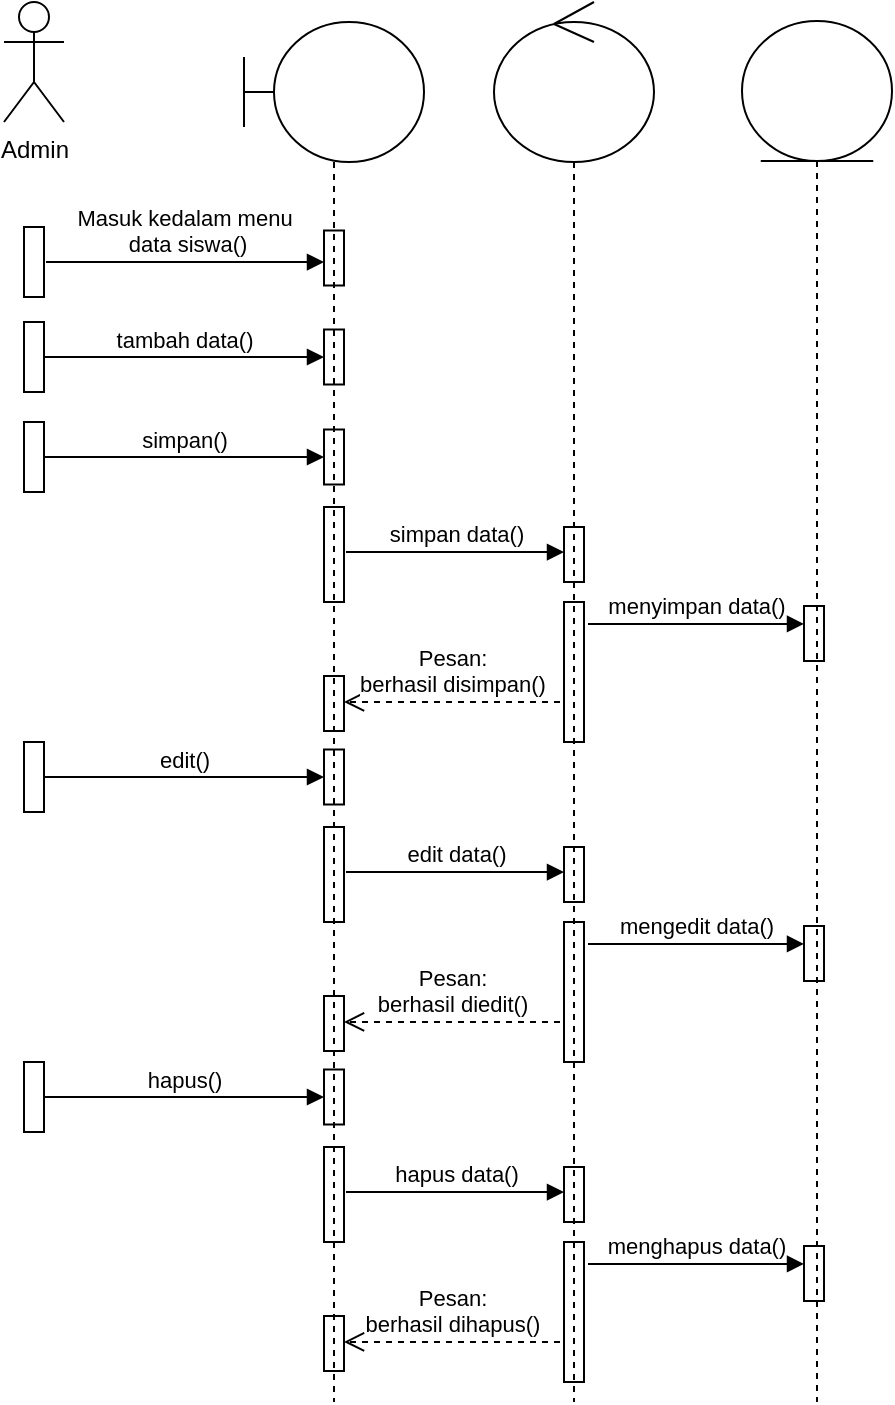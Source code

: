 <mxfile version="13.10.9" type="device" pages="10"><diagram id="kgpKYQtTHZ0yAKxKKP6v" name="1 Siswa"><mxGraphModel dx="868" dy="393" grid="1" gridSize="10" guides="1" tooltips="1" connect="1" arrows="1" fold="1" page="1" pageScale="1" pageWidth="850" pageHeight="1100" math="0" shadow="0"><root><mxCell id="0"/><mxCell id="1" parent="0"/><mxCell id="52uPHu8SU4WptdJ9qVXB-17" value="" style="html=1;points=[];perimeter=orthogonalPerimeter;" parent="1" vertex="1"><mxGeometry x="220" y="194.25" width="10" height="27.5" as="geometry"/></mxCell><object label="Admin" placeholders="1" Admin="Admin" id="52uPHu8SU4WptdJ9qVXB-1"><mxCell style="shape=umlActor;verticalLabelPosition=bottom;verticalAlign=top;html=1;" parent="1" vertex="1"><mxGeometry x="60" y="80" width="30" height="60" as="geometry"/></mxCell></object><mxCell id="52uPHu8SU4WptdJ9qVXB-15" value="" style="html=1;points=[];perimeter=orthogonalPerimeter;" parent="1" vertex="1"><mxGeometry x="70" y="192.5" width="10" height="35" as="geometry"/></mxCell><mxCell id="52uPHu8SU4WptdJ9qVXB-16" value="Masuk kedalam menu&lt;br&gt;&amp;nbsp;data siswa()" style="html=1;verticalAlign=bottom;endArrow=block;exitX=1.1;exitY=0.5;exitDx=0;exitDy=0;exitPerimeter=0;entryX=0;entryY=0.573;entryDx=0;entryDy=0;entryPerimeter=0;" parent="1" source="52uPHu8SU4WptdJ9qVXB-15" target="52uPHu8SU4WptdJ9qVXB-17" edge="1"><mxGeometry width="80" relative="1" as="geometry"><mxPoint x="90" y="210" as="sourcePoint"/><mxPoint x="210" y="210" as="targetPoint"/></mxGeometry></mxCell><mxCell id="52uPHu8SU4WptdJ9qVXB-18" value="" style="html=1;points=[];perimeter=orthogonalPerimeter;" parent="1" vertex="1"><mxGeometry x="220" y="243.75" width="10" height="27.5" as="geometry"/></mxCell><mxCell id="52uPHu8SU4WptdJ9qVXB-19" value="" style="html=1;points=[];perimeter=orthogonalPerimeter;" parent="1" vertex="1"><mxGeometry x="70" y="240" width="10" height="35" as="geometry"/></mxCell><mxCell id="52uPHu8SU4WptdJ9qVXB-20" value="tambah data()" style="html=1;verticalAlign=bottom;endArrow=block;" parent="1" source="52uPHu8SU4WptdJ9qVXB-19" target="52uPHu8SU4WptdJ9qVXB-18" edge="1"><mxGeometry width="80" relative="1" as="geometry"><mxPoint x="90" y="257.5" as="sourcePoint"/><mxPoint x="200" y="256" as="targetPoint"/></mxGeometry></mxCell><mxCell id="52uPHu8SU4WptdJ9qVXB-21" value="" style="html=1;points=[];perimeter=orthogonalPerimeter;" parent="1" vertex="1"><mxGeometry x="220" y="293.75" width="10" height="27.5" as="geometry"/></mxCell><mxCell id="52uPHu8SU4WptdJ9qVXB-22" value="" style="html=1;points=[];perimeter=orthogonalPerimeter;" parent="1" vertex="1"><mxGeometry x="70" y="290" width="10" height="35" as="geometry"/></mxCell><mxCell id="52uPHu8SU4WptdJ9qVXB-23" value="simpan()" style="html=1;verticalAlign=bottom;endArrow=block;" parent="1" source="52uPHu8SU4WptdJ9qVXB-22" target="52uPHu8SU4WptdJ9qVXB-21" edge="1"><mxGeometry width="80" relative="1" as="geometry"><mxPoint x="90" y="307.5" as="sourcePoint"/><mxPoint x="210" y="307" as="targetPoint"/></mxGeometry></mxCell><mxCell id="52uPHu8SU4WptdJ9qVXB-24" value="" style="html=1;points=[];perimeter=orthogonalPerimeter;" parent="1" vertex="1"><mxGeometry x="220" y="332.5" width="10" height="47.5" as="geometry"/></mxCell><mxCell id="52uPHu8SU4WptdJ9qVXB-25" value="simpan data()" style="html=1;verticalAlign=bottom;endArrow=block;exitX=1.1;exitY=0.474;exitDx=0;exitDy=0;exitPerimeter=0;" parent="1" source="52uPHu8SU4WptdJ9qVXB-24" target="52uPHu8SU4WptdJ9qVXB-27" edge="1"><mxGeometry width="80" relative="1" as="geometry"><mxPoint x="250" y="355.75" as="sourcePoint"/><mxPoint x="310" y="356" as="targetPoint"/></mxGeometry></mxCell><mxCell id="52uPHu8SU4WptdJ9qVXB-27" value="" style="html=1;points=[];perimeter=orthogonalPerimeter;" parent="1" vertex="1"><mxGeometry x="340" y="342.5" width="10" height="27.5" as="geometry"/></mxCell><mxCell id="52uPHu8SU4WptdJ9qVXB-28" value="" style="html=1;points=[];perimeter=orthogonalPerimeter;" parent="1" vertex="1"><mxGeometry x="340" y="380" width="10" height="70" as="geometry"/></mxCell><mxCell id="52uPHu8SU4WptdJ9qVXB-29" value="menyimpan data()" style="html=1;verticalAlign=bottom;endArrow=block;exitX=1.2;exitY=0.157;exitDx=0;exitDy=0;exitPerimeter=0;entryX=0;entryY=0.327;entryDx=0;entryDy=0;entryPerimeter=0;" parent="1" source="52uPHu8SU4WptdJ9qVXB-28" target="52uPHu8SU4WptdJ9qVXB-30" edge="1"><mxGeometry width="80" relative="1" as="geometry"><mxPoint x="360" y="390.005" as="sourcePoint"/><mxPoint x="450" y="390" as="targetPoint"/></mxGeometry></mxCell><mxCell id="52uPHu8SU4WptdJ9qVXB-30" value="" style="html=1;points=[];perimeter=orthogonalPerimeter;" parent="1" vertex="1"><mxGeometry x="460" y="382" width="10" height="27.5" as="geometry"/></mxCell><mxCell id="52uPHu8SU4WptdJ9qVXB-32" value="Pesan: &lt;br&gt;berhasil disimpan()" style="html=1;verticalAlign=bottom;endArrow=open;dashed=1;endSize=8;exitX=-0.2;exitY=0.714;exitDx=0;exitDy=0;exitPerimeter=0;" parent="1" source="52uPHu8SU4WptdJ9qVXB-28" target="52uPHu8SU4WptdJ9qVXB-33" edge="1"><mxGeometry relative="1" as="geometry"><mxPoint x="330" y="430" as="sourcePoint"/><mxPoint x="250" y="430" as="targetPoint"/></mxGeometry></mxCell><mxCell id="52uPHu8SU4WptdJ9qVXB-33" value="" style="html=1;points=[];perimeter=orthogonalPerimeter;" parent="1" vertex="1"><mxGeometry x="220" y="417" width="10" height="27.5" as="geometry"/></mxCell><mxCell id="52uPHu8SU4WptdJ9qVXB-34" value="" style="html=1;points=[];perimeter=orthogonalPerimeter;" parent="1" vertex="1"><mxGeometry x="220" y="453.75" width="10" height="27.5" as="geometry"/></mxCell><mxCell id="52uPHu8SU4WptdJ9qVXB-35" value="" style="html=1;points=[];perimeter=orthogonalPerimeter;" parent="1" vertex="1"><mxGeometry x="70" y="450" width="10" height="35" as="geometry"/></mxCell><mxCell id="52uPHu8SU4WptdJ9qVXB-36" value="edit()" style="html=1;verticalAlign=bottom;endArrow=block;" parent="1" source="52uPHu8SU4WptdJ9qVXB-35" target="52uPHu8SU4WptdJ9qVXB-34" edge="1"><mxGeometry width="80" relative="1" as="geometry"><mxPoint x="90" y="467.5" as="sourcePoint"/><mxPoint x="210" y="467" as="targetPoint"/></mxGeometry></mxCell><mxCell id="52uPHu8SU4WptdJ9qVXB-37" value="" style="html=1;points=[];perimeter=orthogonalPerimeter;" parent="1" vertex="1"><mxGeometry x="220" y="492.5" width="10" height="47.5" as="geometry"/></mxCell><mxCell id="52uPHu8SU4WptdJ9qVXB-38" value="edit data()" style="html=1;verticalAlign=bottom;endArrow=block;exitX=1.1;exitY=0.474;exitDx=0;exitDy=0;exitPerimeter=0;" parent="1" source="52uPHu8SU4WptdJ9qVXB-37" target="52uPHu8SU4WptdJ9qVXB-39" edge="1"><mxGeometry width="80" relative="1" as="geometry"><mxPoint x="250" y="515.75" as="sourcePoint"/><mxPoint x="310" y="516" as="targetPoint"/></mxGeometry></mxCell><mxCell id="52uPHu8SU4WptdJ9qVXB-39" value="" style="html=1;points=[];perimeter=orthogonalPerimeter;" parent="1" vertex="1"><mxGeometry x="340" y="502.5" width="10" height="27.5" as="geometry"/></mxCell><mxCell id="52uPHu8SU4WptdJ9qVXB-40" value="" style="html=1;points=[];perimeter=orthogonalPerimeter;" parent="1" vertex="1"><mxGeometry x="340" y="540" width="10" height="70" as="geometry"/></mxCell><mxCell id="52uPHu8SU4WptdJ9qVXB-41" value="mengedit data()" style="html=1;verticalAlign=bottom;endArrow=block;exitX=1.2;exitY=0.157;exitDx=0;exitDy=0;exitPerimeter=0;entryX=0;entryY=0.327;entryDx=0;entryDy=0;entryPerimeter=0;" parent="1" source="52uPHu8SU4WptdJ9qVXB-40" target="52uPHu8SU4WptdJ9qVXB-42" edge="1"><mxGeometry width="80" relative="1" as="geometry"><mxPoint x="360" y="550.005" as="sourcePoint"/><mxPoint x="450" y="550" as="targetPoint"/></mxGeometry></mxCell><mxCell id="52uPHu8SU4WptdJ9qVXB-42" value="" style="html=1;points=[];perimeter=orthogonalPerimeter;" parent="1" vertex="1"><mxGeometry x="460" y="542" width="10" height="27.5" as="geometry"/></mxCell><mxCell id="52uPHu8SU4WptdJ9qVXB-43" value="Pesan: &lt;br&gt;berhasil diedit()" style="html=1;verticalAlign=bottom;endArrow=open;dashed=1;endSize=8;exitX=-0.2;exitY=0.714;exitDx=0;exitDy=0;exitPerimeter=0;" parent="1" source="52uPHu8SU4WptdJ9qVXB-40" target="52uPHu8SU4WptdJ9qVXB-44" edge="1"><mxGeometry relative="1" as="geometry"><mxPoint x="330" y="590" as="sourcePoint"/><mxPoint x="250" y="590" as="targetPoint"/></mxGeometry></mxCell><mxCell id="52uPHu8SU4WptdJ9qVXB-44" value="" style="html=1;points=[];perimeter=orthogonalPerimeter;" parent="1" vertex="1"><mxGeometry x="220" y="577" width="10" height="27.5" as="geometry"/></mxCell><mxCell id="52uPHu8SU4WptdJ9qVXB-45" value="" style="html=1;points=[];perimeter=orthogonalPerimeter;" parent="1" vertex="1"><mxGeometry x="220" y="613.75" width="10" height="27.5" as="geometry"/></mxCell><mxCell id="52uPHu8SU4WptdJ9qVXB-46" value="" style="html=1;points=[];perimeter=orthogonalPerimeter;" parent="1" vertex="1"><mxGeometry x="70" y="610" width="10" height="35" as="geometry"/></mxCell><mxCell id="52uPHu8SU4WptdJ9qVXB-47" value="hapus()" style="html=1;verticalAlign=bottom;endArrow=block;" parent="1" source="52uPHu8SU4WptdJ9qVXB-46" target="52uPHu8SU4WptdJ9qVXB-45" edge="1"><mxGeometry width="80" relative="1" as="geometry"><mxPoint x="90" y="627.5" as="sourcePoint"/><mxPoint x="210" y="627" as="targetPoint"/></mxGeometry></mxCell><mxCell id="52uPHu8SU4WptdJ9qVXB-48" value="" style="html=1;points=[];perimeter=orthogonalPerimeter;" parent="1" vertex="1"><mxGeometry x="220" y="652.5" width="10" height="47.5" as="geometry"/></mxCell><mxCell id="52uPHu8SU4WptdJ9qVXB-49" value="hapus data()" style="html=1;verticalAlign=bottom;endArrow=block;exitX=1.1;exitY=0.474;exitDx=0;exitDy=0;exitPerimeter=0;" parent="1" source="52uPHu8SU4WptdJ9qVXB-48" target="52uPHu8SU4WptdJ9qVXB-50" edge="1"><mxGeometry width="80" relative="1" as="geometry"><mxPoint x="250" y="675.75" as="sourcePoint"/><mxPoint x="310" y="676" as="targetPoint"/></mxGeometry></mxCell><mxCell id="52uPHu8SU4WptdJ9qVXB-50" value="" style="html=1;points=[];perimeter=orthogonalPerimeter;" parent="1" vertex="1"><mxGeometry x="340" y="662.5" width="10" height="27.5" as="geometry"/></mxCell><mxCell id="52uPHu8SU4WptdJ9qVXB-51" value="" style="html=1;points=[];perimeter=orthogonalPerimeter;" parent="1" vertex="1"><mxGeometry x="340" y="700" width="10" height="70" as="geometry"/></mxCell><mxCell id="52uPHu8SU4WptdJ9qVXB-52" value="menghapus data()" style="html=1;verticalAlign=bottom;endArrow=block;exitX=1.2;exitY=0.157;exitDx=0;exitDy=0;exitPerimeter=0;entryX=0;entryY=0.327;entryDx=0;entryDy=0;entryPerimeter=0;" parent="1" source="52uPHu8SU4WptdJ9qVXB-51" target="52uPHu8SU4WptdJ9qVXB-53" edge="1"><mxGeometry width="80" relative="1" as="geometry"><mxPoint x="360" y="710.005" as="sourcePoint"/><mxPoint x="450" y="710" as="targetPoint"/></mxGeometry></mxCell><mxCell id="52uPHu8SU4WptdJ9qVXB-53" value="" style="html=1;points=[];perimeter=orthogonalPerimeter;" parent="1" vertex="1"><mxGeometry x="460" y="702" width="10" height="27.5" as="geometry"/></mxCell><mxCell id="52uPHu8SU4WptdJ9qVXB-54" value="Pesan: &lt;br&gt;berhasil dihapus()" style="html=1;verticalAlign=bottom;endArrow=open;dashed=1;endSize=8;exitX=-0.2;exitY=0.714;exitDx=0;exitDy=0;exitPerimeter=0;" parent="1" source="52uPHu8SU4WptdJ9qVXB-51" target="52uPHu8SU4WptdJ9qVXB-55" edge="1"><mxGeometry relative="1" as="geometry"><mxPoint x="330" y="750" as="sourcePoint"/><mxPoint x="250" y="750" as="targetPoint"/></mxGeometry></mxCell><mxCell id="52uPHu8SU4WptdJ9qVXB-55" value="" style="html=1;points=[];perimeter=orthogonalPerimeter;" parent="1" vertex="1"><mxGeometry x="220" y="737" width="10" height="27.5" as="geometry"/></mxCell><mxCell id="52uPHu8SU4WptdJ9qVXB-57" value="" style="shape=umlLifeline;participant=umlBoundary;perimeter=lifelinePerimeter;whiteSpace=wrap;html=1;container=1;collapsible=0;recursiveResize=0;verticalAlign=top;spacingTop=36;outlineConnect=0;size=70;" parent="1" vertex="1"><mxGeometry x="180" y="90" width="90" height="690" as="geometry"/></mxCell><mxCell id="52uPHu8SU4WptdJ9qVXB-58" value="" style="shape=umlLifeline;participant=umlEntity;perimeter=lifelinePerimeter;whiteSpace=wrap;html=1;container=1;collapsible=0;recursiveResize=0;verticalAlign=top;spacingTop=36;outlineConnect=0;size=70;" parent="1" vertex="1"><mxGeometry x="429" y="89.5" width="75" height="690.5" as="geometry"/></mxCell><mxCell id="52uPHu8SU4WptdJ9qVXB-59" value="" style="shape=umlLifeline;participant=umlControl;perimeter=lifelinePerimeter;whiteSpace=wrap;html=1;container=1;collapsible=0;recursiveResize=0;verticalAlign=top;spacingTop=36;outlineConnect=0;size=80;" parent="1" vertex="1"><mxGeometry x="305" y="80" width="80" height="700" as="geometry"/></mxCell></root></mxGraphModel></diagram><diagram id="zVepuotZ3ZiaPtuhVtWG" name="2 Guru"><mxGraphModel dx="868" dy="393" grid="1" gridSize="10" guides="1" tooltips="1" connect="1" arrows="1" fold="1" page="1" pageScale="1" pageWidth="850" pageHeight="1100" math="0" shadow="0"><root><mxCell id="Fkt_UluQ0MtJJGny402A-0"/><mxCell id="Fkt_UluQ0MtJJGny402A-1" parent="Fkt_UluQ0MtJJGny402A-0"/><mxCell id="Fkt_UluQ0MtJJGny402A-2" value="" style="html=1;points=[];perimeter=orthogonalPerimeter;" parent="Fkt_UluQ0MtJJGny402A-1" vertex="1"><mxGeometry x="220" y="194.25" width="10" height="27.5" as="geometry"/></mxCell><object label="Admin" placeholders="1" Admin="Admin" id="Fkt_UluQ0MtJJGny402A-3"><mxCell style="shape=umlActor;verticalLabelPosition=bottom;verticalAlign=top;html=1;" parent="Fkt_UluQ0MtJJGny402A-1" vertex="1"><mxGeometry x="60" y="80" width="30" height="60" as="geometry"/></mxCell></object><mxCell id="Fkt_UluQ0MtJJGny402A-4" value="" style="html=1;points=[];perimeter=orthogonalPerimeter;" parent="Fkt_UluQ0MtJJGny402A-1" vertex="1"><mxGeometry x="70" y="192.5" width="10" height="35" as="geometry"/></mxCell><mxCell id="Fkt_UluQ0MtJJGny402A-5" value="Masuk kedalam menu&lt;br&gt;&amp;nbsp;data guru()" style="html=1;verticalAlign=bottom;endArrow=block;exitX=1.1;exitY=0.5;exitDx=0;exitDy=0;exitPerimeter=0;entryX=0;entryY=0.573;entryDx=0;entryDy=0;entryPerimeter=0;" parent="Fkt_UluQ0MtJJGny402A-1" source="Fkt_UluQ0MtJJGny402A-4" target="Fkt_UluQ0MtJJGny402A-2" edge="1"><mxGeometry width="80" relative="1" as="geometry"><mxPoint x="90" y="210" as="sourcePoint"/><mxPoint x="210" y="210" as="targetPoint"/></mxGeometry></mxCell><mxCell id="Fkt_UluQ0MtJJGny402A-6" value="" style="html=1;points=[];perimeter=orthogonalPerimeter;" parent="Fkt_UluQ0MtJJGny402A-1" vertex="1"><mxGeometry x="220" y="243.75" width="10" height="27.5" as="geometry"/></mxCell><mxCell id="Fkt_UluQ0MtJJGny402A-7" value="" style="html=1;points=[];perimeter=orthogonalPerimeter;" parent="Fkt_UluQ0MtJJGny402A-1" vertex="1"><mxGeometry x="70" y="240" width="10" height="35" as="geometry"/></mxCell><mxCell id="Fkt_UluQ0MtJJGny402A-8" value="tambah data()" style="html=1;verticalAlign=bottom;endArrow=block;" parent="Fkt_UluQ0MtJJGny402A-1" source="Fkt_UluQ0MtJJGny402A-7" target="Fkt_UluQ0MtJJGny402A-6" edge="1"><mxGeometry width="80" relative="1" as="geometry"><mxPoint x="90" y="257.5" as="sourcePoint"/><mxPoint x="200" y="256" as="targetPoint"/></mxGeometry></mxCell><mxCell id="Fkt_UluQ0MtJJGny402A-9" value="" style="html=1;points=[];perimeter=orthogonalPerimeter;" parent="Fkt_UluQ0MtJJGny402A-1" vertex="1"><mxGeometry x="220" y="293.75" width="10" height="27.5" as="geometry"/></mxCell><mxCell id="Fkt_UluQ0MtJJGny402A-10" value="" style="html=1;points=[];perimeter=orthogonalPerimeter;" parent="Fkt_UluQ0MtJJGny402A-1" vertex="1"><mxGeometry x="70" y="290" width="10" height="35" as="geometry"/></mxCell><mxCell id="Fkt_UluQ0MtJJGny402A-11" value="simpan()" style="html=1;verticalAlign=bottom;endArrow=block;" parent="Fkt_UluQ0MtJJGny402A-1" source="Fkt_UluQ0MtJJGny402A-10" target="Fkt_UluQ0MtJJGny402A-9" edge="1"><mxGeometry width="80" relative="1" as="geometry"><mxPoint x="90" y="307.5" as="sourcePoint"/><mxPoint x="210" y="307" as="targetPoint"/></mxGeometry></mxCell><mxCell id="Fkt_UluQ0MtJJGny402A-12" value="" style="html=1;points=[];perimeter=orthogonalPerimeter;" parent="Fkt_UluQ0MtJJGny402A-1" vertex="1"><mxGeometry x="220" y="332.5" width="10" height="47.5" as="geometry"/></mxCell><mxCell id="Fkt_UluQ0MtJJGny402A-13" value="simpan data()" style="html=1;verticalAlign=bottom;endArrow=block;exitX=1.1;exitY=0.474;exitDx=0;exitDy=0;exitPerimeter=0;" parent="Fkt_UluQ0MtJJGny402A-1" source="Fkt_UluQ0MtJJGny402A-12" target="Fkt_UluQ0MtJJGny402A-14" edge="1"><mxGeometry width="80" relative="1" as="geometry"><mxPoint x="250" y="355.75" as="sourcePoint"/><mxPoint x="310" y="356" as="targetPoint"/></mxGeometry></mxCell><mxCell id="Fkt_UluQ0MtJJGny402A-14" value="" style="html=1;points=[];perimeter=orthogonalPerimeter;" parent="Fkt_UluQ0MtJJGny402A-1" vertex="1"><mxGeometry x="340" y="342.5" width="10" height="27.5" as="geometry"/></mxCell><mxCell id="Fkt_UluQ0MtJJGny402A-15" value="" style="html=1;points=[];perimeter=orthogonalPerimeter;" parent="Fkt_UluQ0MtJJGny402A-1" vertex="1"><mxGeometry x="340" y="380" width="10" height="70" as="geometry"/></mxCell><mxCell id="Fkt_UluQ0MtJJGny402A-16" value="menyimpan data()" style="html=1;verticalAlign=bottom;endArrow=block;exitX=1.2;exitY=0.157;exitDx=0;exitDy=0;exitPerimeter=0;entryX=0;entryY=0.327;entryDx=0;entryDy=0;entryPerimeter=0;" parent="Fkt_UluQ0MtJJGny402A-1" source="Fkt_UluQ0MtJJGny402A-15" target="Fkt_UluQ0MtJJGny402A-17" edge="1"><mxGeometry width="80" relative="1" as="geometry"><mxPoint x="360" y="390.005" as="sourcePoint"/><mxPoint x="450" y="390" as="targetPoint"/></mxGeometry></mxCell><mxCell id="Fkt_UluQ0MtJJGny402A-17" value="" style="html=1;points=[];perimeter=orthogonalPerimeter;" parent="Fkt_UluQ0MtJJGny402A-1" vertex="1"><mxGeometry x="460" y="382" width="10" height="27.5" as="geometry"/></mxCell><mxCell id="Fkt_UluQ0MtJJGny402A-18" value="Pesan: &lt;br&gt;berhasil disimpan()" style="html=1;verticalAlign=bottom;endArrow=open;dashed=1;endSize=8;exitX=-0.2;exitY=0.714;exitDx=0;exitDy=0;exitPerimeter=0;" parent="Fkt_UluQ0MtJJGny402A-1" source="Fkt_UluQ0MtJJGny402A-15" target="Fkt_UluQ0MtJJGny402A-19" edge="1"><mxGeometry relative="1" as="geometry"><mxPoint x="330" y="430" as="sourcePoint"/><mxPoint x="250" y="430" as="targetPoint"/></mxGeometry></mxCell><mxCell id="Fkt_UluQ0MtJJGny402A-19" value="" style="html=1;points=[];perimeter=orthogonalPerimeter;" parent="Fkt_UluQ0MtJJGny402A-1" vertex="1"><mxGeometry x="220" y="417" width="10" height="27.5" as="geometry"/></mxCell><mxCell id="Fkt_UluQ0MtJJGny402A-20" value="" style="html=1;points=[];perimeter=orthogonalPerimeter;" parent="Fkt_UluQ0MtJJGny402A-1" vertex="1"><mxGeometry x="220" y="453.75" width="10" height="27.5" as="geometry"/></mxCell><mxCell id="Fkt_UluQ0MtJJGny402A-21" value="" style="html=1;points=[];perimeter=orthogonalPerimeter;" parent="Fkt_UluQ0MtJJGny402A-1" vertex="1"><mxGeometry x="70" y="450" width="10" height="35" as="geometry"/></mxCell><mxCell id="Fkt_UluQ0MtJJGny402A-22" value="edit()" style="html=1;verticalAlign=bottom;endArrow=block;" parent="Fkt_UluQ0MtJJGny402A-1" source="Fkt_UluQ0MtJJGny402A-21" target="Fkt_UluQ0MtJJGny402A-20" edge="1"><mxGeometry width="80" relative="1" as="geometry"><mxPoint x="90" y="467.5" as="sourcePoint"/><mxPoint x="210" y="467" as="targetPoint"/></mxGeometry></mxCell><mxCell id="Fkt_UluQ0MtJJGny402A-23" value="" style="html=1;points=[];perimeter=orthogonalPerimeter;" parent="Fkt_UluQ0MtJJGny402A-1" vertex="1"><mxGeometry x="220" y="492.5" width="10" height="47.5" as="geometry"/></mxCell><mxCell id="Fkt_UluQ0MtJJGny402A-24" value="edit data()" style="html=1;verticalAlign=bottom;endArrow=block;exitX=1.1;exitY=0.474;exitDx=0;exitDy=0;exitPerimeter=0;" parent="Fkt_UluQ0MtJJGny402A-1" source="Fkt_UluQ0MtJJGny402A-23" target="Fkt_UluQ0MtJJGny402A-25" edge="1"><mxGeometry width="80" relative="1" as="geometry"><mxPoint x="250" y="515.75" as="sourcePoint"/><mxPoint x="310" y="516" as="targetPoint"/></mxGeometry></mxCell><mxCell id="Fkt_UluQ0MtJJGny402A-25" value="" style="html=1;points=[];perimeter=orthogonalPerimeter;" parent="Fkt_UluQ0MtJJGny402A-1" vertex="1"><mxGeometry x="340" y="502.5" width="10" height="27.5" as="geometry"/></mxCell><mxCell id="Fkt_UluQ0MtJJGny402A-26" value="" style="html=1;points=[];perimeter=orthogonalPerimeter;" parent="Fkt_UluQ0MtJJGny402A-1" vertex="1"><mxGeometry x="340" y="540" width="10" height="70" as="geometry"/></mxCell><mxCell id="Fkt_UluQ0MtJJGny402A-27" value="mengedit data()" style="html=1;verticalAlign=bottom;endArrow=block;exitX=1.2;exitY=0.157;exitDx=0;exitDy=0;exitPerimeter=0;entryX=0;entryY=0.327;entryDx=0;entryDy=0;entryPerimeter=0;" parent="Fkt_UluQ0MtJJGny402A-1" source="Fkt_UluQ0MtJJGny402A-26" target="Fkt_UluQ0MtJJGny402A-28" edge="1"><mxGeometry width="80" relative="1" as="geometry"><mxPoint x="360" y="550.005" as="sourcePoint"/><mxPoint x="450" y="550" as="targetPoint"/></mxGeometry></mxCell><mxCell id="Fkt_UluQ0MtJJGny402A-28" value="" style="html=1;points=[];perimeter=orthogonalPerimeter;" parent="Fkt_UluQ0MtJJGny402A-1" vertex="1"><mxGeometry x="460" y="542" width="10" height="27.5" as="geometry"/></mxCell><mxCell id="Fkt_UluQ0MtJJGny402A-29" value="Pesan: &lt;br&gt;berhasil diedit()" style="html=1;verticalAlign=bottom;endArrow=open;dashed=1;endSize=8;exitX=-0.2;exitY=0.714;exitDx=0;exitDy=0;exitPerimeter=0;" parent="Fkt_UluQ0MtJJGny402A-1" source="Fkt_UluQ0MtJJGny402A-26" target="Fkt_UluQ0MtJJGny402A-30" edge="1"><mxGeometry relative="1" as="geometry"><mxPoint x="330" y="590" as="sourcePoint"/><mxPoint x="250" y="590" as="targetPoint"/></mxGeometry></mxCell><mxCell id="Fkt_UluQ0MtJJGny402A-30" value="" style="html=1;points=[];perimeter=orthogonalPerimeter;" parent="Fkt_UluQ0MtJJGny402A-1" vertex="1"><mxGeometry x="220" y="577" width="10" height="27.5" as="geometry"/></mxCell><mxCell id="Fkt_UluQ0MtJJGny402A-31" value="" style="html=1;points=[];perimeter=orthogonalPerimeter;" parent="Fkt_UluQ0MtJJGny402A-1" vertex="1"><mxGeometry x="220" y="613.75" width="10" height="27.5" as="geometry"/></mxCell><mxCell id="Fkt_UluQ0MtJJGny402A-32" value="" style="html=1;points=[];perimeter=orthogonalPerimeter;" parent="Fkt_UluQ0MtJJGny402A-1" vertex="1"><mxGeometry x="70" y="610" width="10" height="35" as="geometry"/></mxCell><mxCell id="Fkt_UluQ0MtJJGny402A-33" value="hapus()" style="html=1;verticalAlign=bottom;endArrow=block;" parent="Fkt_UluQ0MtJJGny402A-1" source="Fkt_UluQ0MtJJGny402A-32" target="Fkt_UluQ0MtJJGny402A-31" edge="1"><mxGeometry width="80" relative="1" as="geometry"><mxPoint x="90" y="627.5" as="sourcePoint"/><mxPoint x="210" y="627" as="targetPoint"/></mxGeometry></mxCell><mxCell id="Fkt_UluQ0MtJJGny402A-34" value="" style="html=1;points=[];perimeter=orthogonalPerimeter;" parent="Fkt_UluQ0MtJJGny402A-1" vertex="1"><mxGeometry x="220" y="652.5" width="10" height="47.5" as="geometry"/></mxCell><mxCell id="Fkt_UluQ0MtJJGny402A-35" value="hapus data()" style="html=1;verticalAlign=bottom;endArrow=block;exitX=1.1;exitY=0.474;exitDx=0;exitDy=0;exitPerimeter=0;" parent="Fkt_UluQ0MtJJGny402A-1" source="Fkt_UluQ0MtJJGny402A-34" target="Fkt_UluQ0MtJJGny402A-36" edge="1"><mxGeometry width="80" relative="1" as="geometry"><mxPoint x="250" y="675.75" as="sourcePoint"/><mxPoint x="310" y="676" as="targetPoint"/></mxGeometry></mxCell><mxCell id="Fkt_UluQ0MtJJGny402A-36" value="" style="html=1;points=[];perimeter=orthogonalPerimeter;" parent="Fkt_UluQ0MtJJGny402A-1" vertex="1"><mxGeometry x="340" y="662.5" width="10" height="27.5" as="geometry"/></mxCell><mxCell id="Fkt_UluQ0MtJJGny402A-37" value="" style="html=1;points=[];perimeter=orthogonalPerimeter;" parent="Fkt_UluQ0MtJJGny402A-1" vertex="1"><mxGeometry x="340" y="700" width="10" height="70" as="geometry"/></mxCell><mxCell id="Fkt_UluQ0MtJJGny402A-38" value="menghapus data()" style="html=1;verticalAlign=bottom;endArrow=block;exitX=1.2;exitY=0.157;exitDx=0;exitDy=0;exitPerimeter=0;entryX=0;entryY=0.327;entryDx=0;entryDy=0;entryPerimeter=0;" parent="Fkt_UluQ0MtJJGny402A-1" source="Fkt_UluQ0MtJJGny402A-37" target="Fkt_UluQ0MtJJGny402A-39" edge="1"><mxGeometry width="80" relative="1" as="geometry"><mxPoint x="360" y="710.005" as="sourcePoint"/><mxPoint x="450" y="710" as="targetPoint"/></mxGeometry></mxCell><mxCell id="Fkt_UluQ0MtJJGny402A-39" value="" style="html=1;points=[];perimeter=orthogonalPerimeter;" parent="Fkt_UluQ0MtJJGny402A-1" vertex="1"><mxGeometry x="460" y="702" width="10" height="27.5" as="geometry"/></mxCell><mxCell id="Fkt_UluQ0MtJJGny402A-40" value="Pesan: &lt;br&gt;berhasil dihapus()" style="html=1;verticalAlign=bottom;endArrow=open;dashed=1;endSize=8;exitX=-0.2;exitY=0.714;exitDx=0;exitDy=0;exitPerimeter=0;" parent="Fkt_UluQ0MtJJGny402A-1" source="Fkt_UluQ0MtJJGny402A-37" target="Fkt_UluQ0MtJJGny402A-41" edge="1"><mxGeometry relative="1" as="geometry"><mxPoint x="330" y="750" as="sourcePoint"/><mxPoint x="250" y="750" as="targetPoint"/></mxGeometry></mxCell><mxCell id="Fkt_UluQ0MtJJGny402A-41" value="" style="html=1;points=[];perimeter=orthogonalPerimeter;" parent="Fkt_UluQ0MtJJGny402A-1" vertex="1"><mxGeometry x="220" y="737" width="10" height="27.5" as="geometry"/></mxCell><mxCell id="Fkt_UluQ0MtJJGny402A-42" value="" style="shape=umlLifeline;participant=umlBoundary;perimeter=lifelinePerimeter;whiteSpace=wrap;html=1;container=1;collapsible=0;recursiveResize=0;verticalAlign=top;spacingTop=36;outlineConnect=0;size=70;" parent="Fkt_UluQ0MtJJGny402A-1" vertex="1"><mxGeometry x="180" y="90" width="90" height="690" as="geometry"/></mxCell><mxCell id="Fkt_UluQ0MtJJGny402A-43" value="" style="shape=umlLifeline;participant=umlEntity;perimeter=lifelinePerimeter;whiteSpace=wrap;html=1;container=1;collapsible=0;recursiveResize=0;verticalAlign=top;spacingTop=36;outlineConnect=0;size=70;" parent="Fkt_UluQ0MtJJGny402A-1" vertex="1"><mxGeometry x="429" y="89.5" width="75" height="690.5" as="geometry"/></mxCell><mxCell id="Fkt_UluQ0MtJJGny402A-44" value="" style="shape=umlLifeline;participant=umlControl;perimeter=lifelinePerimeter;whiteSpace=wrap;html=1;container=1;collapsible=0;recursiveResize=0;verticalAlign=top;spacingTop=36;outlineConnect=0;size=80;" parent="Fkt_UluQ0MtJJGny402A-1" vertex="1"><mxGeometry x="305" y="80" width="80" height="700" as="geometry"/></mxCell></root></mxGraphModel></diagram><diagram id="QNIvCSABHOpT5kJD3vZh" name="3 materi"><mxGraphModel dx="868" dy="393" grid="1" gridSize="10" guides="1" tooltips="1" connect="1" arrows="1" fold="1" page="1" pageScale="1" pageWidth="850" pageHeight="1100" math="0" shadow="0"><root><mxCell id="OzSOKAJacrTDqwQNv6Qd-0"/><mxCell id="OzSOKAJacrTDqwQNv6Qd-1" parent="OzSOKAJacrTDqwQNv6Qd-0"/><mxCell id="OzSOKAJacrTDqwQNv6Qd-2" value="" style="html=1;points=[];perimeter=orthogonalPerimeter;" parent="OzSOKAJacrTDqwQNv6Qd-1" vertex="1"><mxGeometry x="220" y="194.25" width="10" height="27.5" as="geometry"/></mxCell><mxCell id="HYEGD9cg9crWcoGtJRmO-0" value="" style="edgeStyle=orthogonalEdgeStyle;rounded=0;orthogonalLoop=1;jettySize=auto;html=1;" parent="OzSOKAJacrTDqwQNv6Qd-1" source="OzSOKAJacrTDqwQNv6Qd-3" target="OzSOKAJacrTDqwQNv6Qd-7" edge="1"><mxGeometry relative="1" as="geometry"/></mxCell><object label="Guru" placeholders="1" Admin="Admin" id="OzSOKAJacrTDqwQNv6Qd-3"><mxCell style="shape=umlActor;verticalLabelPosition=bottom;verticalAlign=top;html=1;" parent="OzSOKAJacrTDqwQNv6Qd-1" vertex="1"><mxGeometry x="60" y="80" width="30" height="60" as="geometry"/></mxCell></object><mxCell id="OzSOKAJacrTDqwQNv6Qd-4" value="" style="html=1;points=[];perimeter=orthogonalPerimeter;" parent="OzSOKAJacrTDqwQNv6Qd-1" vertex="1"><mxGeometry x="70" y="192.5" width="10" height="35" as="geometry"/></mxCell><mxCell id="OzSOKAJacrTDqwQNv6Qd-5" value="Masuk kedalam menu&lt;br&gt;&amp;nbsp;data materi()" style="html=1;verticalAlign=bottom;endArrow=block;exitX=1.1;exitY=0.5;exitDx=0;exitDy=0;exitPerimeter=0;entryX=0;entryY=0.573;entryDx=0;entryDy=0;entryPerimeter=0;" parent="OzSOKAJacrTDqwQNv6Qd-1" source="OzSOKAJacrTDqwQNv6Qd-4" target="OzSOKAJacrTDqwQNv6Qd-2" edge="1"><mxGeometry width="80" relative="1" as="geometry"><mxPoint x="90" y="210" as="sourcePoint"/><mxPoint x="210" y="210" as="targetPoint"/></mxGeometry></mxCell><mxCell id="OzSOKAJacrTDqwQNv6Qd-6" value="" style="html=1;points=[];perimeter=orthogonalPerimeter;" parent="OzSOKAJacrTDqwQNv6Qd-1" vertex="1"><mxGeometry x="220" y="243.75" width="10" height="27.5" as="geometry"/></mxCell><mxCell id="OzSOKAJacrTDqwQNv6Qd-7" value="" style="html=1;points=[];perimeter=orthogonalPerimeter;" parent="OzSOKAJacrTDqwQNv6Qd-1" vertex="1"><mxGeometry x="70" y="240" width="10" height="35" as="geometry"/></mxCell><mxCell id="OzSOKAJacrTDqwQNv6Qd-8" value="tambah data()" style="html=1;verticalAlign=bottom;endArrow=block;" parent="OzSOKAJacrTDqwQNv6Qd-1" source="OzSOKAJacrTDqwQNv6Qd-7" target="OzSOKAJacrTDqwQNv6Qd-6" edge="1"><mxGeometry width="80" relative="1" as="geometry"><mxPoint x="90" y="257.5" as="sourcePoint"/><mxPoint x="200" y="256" as="targetPoint"/></mxGeometry></mxCell><mxCell id="OzSOKAJacrTDqwQNv6Qd-9" value="" style="html=1;points=[];perimeter=orthogonalPerimeter;" parent="OzSOKAJacrTDqwQNv6Qd-1" vertex="1"><mxGeometry x="220" y="293.75" width="10" height="27.5" as="geometry"/></mxCell><mxCell id="OzSOKAJacrTDqwQNv6Qd-10" value="" style="html=1;points=[];perimeter=orthogonalPerimeter;" parent="OzSOKAJacrTDqwQNv6Qd-1" vertex="1"><mxGeometry x="70" y="290" width="10" height="35" as="geometry"/></mxCell><mxCell id="OzSOKAJacrTDqwQNv6Qd-11" value="simpan()" style="html=1;verticalAlign=bottom;endArrow=block;" parent="OzSOKAJacrTDqwQNv6Qd-1" source="OzSOKAJacrTDqwQNv6Qd-10" target="OzSOKAJacrTDqwQNv6Qd-9" edge="1"><mxGeometry width="80" relative="1" as="geometry"><mxPoint x="90" y="307.5" as="sourcePoint"/><mxPoint x="210" y="307" as="targetPoint"/></mxGeometry></mxCell><mxCell id="OzSOKAJacrTDqwQNv6Qd-12" value="" style="html=1;points=[];perimeter=orthogonalPerimeter;" parent="OzSOKAJacrTDqwQNv6Qd-1" vertex="1"><mxGeometry x="220" y="332.5" width="10" height="47.5" as="geometry"/></mxCell><mxCell id="OzSOKAJacrTDqwQNv6Qd-13" value="simpan data()" style="html=1;verticalAlign=bottom;endArrow=block;exitX=1.1;exitY=0.474;exitDx=0;exitDy=0;exitPerimeter=0;" parent="OzSOKAJacrTDqwQNv6Qd-1" source="OzSOKAJacrTDqwQNv6Qd-12" target="OzSOKAJacrTDqwQNv6Qd-14" edge="1"><mxGeometry width="80" relative="1" as="geometry"><mxPoint x="250" y="355.75" as="sourcePoint"/><mxPoint x="310" y="356" as="targetPoint"/></mxGeometry></mxCell><mxCell id="OzSOKAJacrTDqwQNv6Qd-14" value="" style="html=1;points=[];perimeter=orthogonalPerimeter;" parent="OzSOKAJacrTDqwQNv6Qd-1" vertex="1"><mxGeometry x="340" y="342.5" width="10" height="27.5" as="geometry"/></mxCell><mxCell id="OzSOKAJacrTDqwQNv6Qd-15" value="" style="html=1;points=[];perimeter=orthogonalPerimeter;" parent="OzSOKAJacrTDqwQNv6Qd-1" vertex="1"><mxGeometry x="340" y="380" width="10" height="70" as="geometry"/></mxCell><mxCell id="OzSOKAJacrTDqwQNv6Qd-16" value="menyimpan data()" style="html=1;verticalAlign=bottom;endArrow=block;exitX=1.2;exitY=0.157;exitDx=0;exitDy=0;exitPerimeter=0;entryX=0;entryY=0.327;entryDx=0;entryDy=0;entryPerimeter=0;" parent="OzSOKAJacrTDqwQNv6Qd-1" source="OzSOKAJacrTDqwQNv6Qd-15" target="OzSOKAJacrTDqwQNv6Qd-17" edge="1"><mxGeometry width="80" relative="1" as="geometry"><mxPoint x="360" y="390.005" as="sourcePoint"/><mxPoint x="450" y="390" as="targetPoint"/></mxGeometry></mxCell><mxCell id="OzSOKAJacrTDqwQNv6Qd-17" value="" style="html=1;points=[];perimeter=orthogonalPerimeter;" parent="OzSOKAJacrTDqwQNv6Qd-1" vertex="1"><mxGeometry x="460" y="382" width="10" height="27.5" as="geometry"/></mxCell><mxCell id="OzSOKAJacrTDqwQNv6Qd-18" value="Pesan: &lt;br&gt;berhasil disimpan()" style="html=1;verticalAlign=bottom;endArrow=open;dashed=1;endSize=8;exitX=-0.2;exitY=0.714;exitDx=0;exitDy=0;exitPerimeter=0;" parent="OzSOKAJacrTDqwQNv6Qd-1" source="OzSOKAJacrTDqwQNv6Qd-15" target="OzSOKAJacrTDqwQNv6Qd-19" edge="1"><mxGeometry relative="1" as="geometry"><mxPoint x="330" y="430" as="sourcePoint"/><mxPoint x="250" y="430" as="targetPoint"/></mxGeometry></mxCell><mxCell id="OzSOKAJacrTDqwQNv6Qd-19" value="" style="html=1;points=[];perimeter=orthogonalPerimeter;" parent="OzSOKAJacrTDqwQNv6Qd-1" vertex="1"><mxGeometry x="220" y="417" width="10" height="27.5" as="geometry"/></mxCell><mxCell id="OzSOKAJacrTDqwQNv6Qd-20" value="" style="html=1;points=[];perimeter=orthogonalPerimeter;" parent="OzSOKAJacrTDqwQNv6Qd-1" vertex="1"><mxGeometry x="220" y="453.75" width="10" height="27.5" as="geometry"/></mxCell><mxCell id="OzSOKAJacrTDqwQNv6Qd-21" value="" style="html=1;points=[];perimeter=orthogonalPerimeter;" parent="OzSOKAJacrTDqwQNv6Qd-1" vertex="1"><mxGeometry x="70" y="450" width="10" height="35" as="geometry"/></mxCell><mxCell id="OzSOKAJacrTDqwQNv6Qd-22" value="edit()" style="html=1;verticalAlign=bottom;endArrow=block;" parent="OzSOKAJacrTDqwQNv6Qd-1" source="OzSOKAJacrTDqwQNv6Qd-21" target="OzSOKAJacrTDqwQNv6Qd-20" edge="1"><mxGeometry width="80" relative="1" as="geometry"><mxPoint x="90" y="467.5" as="sourcePoint"/><mxPoint x="210" y="467" as="targetPoint"/></mxGeometry></mxCell><mxCell id="OzSOKAJacrTDqwQNv6Qd-23" value="" style="html=1;points=[];perimeter=orthogonalPerimeter;" parent="OzSOKAJacrTDqwQNv6Qd-1" vertex="1"><mxGeometry x="220" y="492.5" width="10" height="47.5" as="geometry"/></mxCell><mxCell id="OzSOKAJacrTDqwQNv6Qd-24" value="edit data()" style="html=1;verticalAlign=bottom;endArrow=block;exitX=1.1;exitY=0.474;exitDx=0;exitDy=0;exitPerimeter=0;" parent="OzSOKAJacrTDqwQNv6Qd-1" source="OzSOKAJacrTDqwQNv6Qd-23" target="OzSOKAJacrTDqwQNv6Qd-25" edge="1"><mxGeometry width="80" relative="1" as="geometry"><mxPoint x="250" y="515.75" as="sourcePoint"/><mxPoint x="310" y="516" as="targetPoint"/></mxGeometry></mxCell><mxCell id="OzSOKAJacrTDqwQNv6Qd-25" value="" style="html=1;points=[];perimeter=orthogonalPerimeter;" parent="OzSOKAJacrTDqwQNv6Qd-1" vertex="1"><mxGeometry x="340" y="502.5" width="10" height="27.5" as="geometry"/></mxCell><mxCell id="OzSOKAJacrTDqwQNv6Qd-26" value="" style="html=1;points=[];perimeter=orthogonalPerimeter;" parent="OzSOKAJacrTDqwQNv6Qd-1" vertex="1"><mxGeometry x="340" y="540" width="10" height="70" as="geometry"/></mxCell><mxCell id="OzSOKAJacrTDqwQNv6Qd-27" value="mengedit data()" style="html=1;verticalAlign=bottom;endArrow=block;exitX=1.2;exitY=0.157;exitDx=0;exitDy=0;exitPerimeter=0;entryX=0;entryY=0.327;entryDx=0;entryDy=0;entryPerimeter=0;" parent="OzSOKAJacrTDqwQNv6Qd-1" source="OzSOKAJacrTDqwQNv6Qd-26" target="OzSOKAJacrTDqwQNv6Qd-28" edge="1"><mxGeometry width="80" relative="1" as="geometry"><mxPoint x="360" y="550.005" as="sourcePoint"/><mxPoint x="450" y="550" as="targetPoint"/></mxGeometry></mxCell><mxCell id="OzSOKAJacrTDqwQNv6Qd-28" value="" style="html=1;points=[];perimeter=orthogonalPerimeter;" parent="OzSOKAJacrTDqwQNv6Qd-1" vertex="1"><mxGeometry x="460" y="542" width="10" height="27.5" as="geometry"/></mxCell><mxCell id="OzSOKAJacrTDqwQNv6Qd-29" value="Pesan: &lt;br&gt;berhasil diedit()" style="html=1;verticalAlign=bottom;endArrow=open;dashed=1;endSize=8;exitX=-0.2;exitY=0.714;exitDx=0;exitDy=0;exitPerimeter=0;" parent="OzSOKAJacrTDqwQNv6Qd-1" source="OzSOKAJacrTDqwQNv6Qd-26" target="OzSOKAJacrTDqwQNv6Qd-30" edge="1"><mxGeometry relative="1" as="geometry"><mxPoint x="330" y="590" as="sourcePoint"/><mxPoint x="250" y="590" as="targetPoint"/></mxGeometry></mxCell><mxCell id="OzSOKAJacrTDqwQNv6Qd-30" value="" style="html=1;points=[];perimeter=orthogonalPerimeter;" parent="OzSOKAJacrTDqwQNv6Qd-1" vertex="1"><mxGeometry x="220" y="577" width="10" height="27.5" as="geometry"/></mxCell><mxCell id="OzSOKAJacrTDqwQNv6Qd-31" value="" style="html=1;points=[];perimeter=orthogonalPerimeter;" parent="OzSOKAJacrTDqwQNv6Qd-1" vertex="1"><mxGeometry x="220" y="613.75" width="10" height="27.5" as="geometry"/></mxCell><mxCell id="OzSOKAJacrTDqwQNv6Qd-32" value="" style="html=1;points=[];perimeter=orthogonalPerimeter;" parent="OzSOKAJacrTDqwQNv6Qd-1" vertex="1"><mxGeometry x="70" y="610" width="10" height="35" as="geometry"/></mxCell><mxCell id="OzSOKAJacrTDqwQNv6Qd-33" value="hapus()" style="html=1;verticalAlign=bottom;endArrow=block;" parent="OzSOKAJacrTDqwQNv6Qd-1" source="OzSOKAJacrTDqwQNv6Qd-32" target="OzSOKAJacrTDqwQNv6Qd-31" edge="1"><mxGeometry width="80" relative="1" as="geometry"><mxPoint x="90" y="627.5" as="sourcePoint"/><mxPoint x="210" y="627" as="targetPoint"/></mxGeometry></mxCell><mxCell id="OzSOKAJacrTDqwQNv6Qd-34" value="" style="html=1;points=[];perimeter=orthogonalPerimeter;" parent="OzSOKAJacrTDqwQNv6Qd-1" vertex="1"><mxGeometry x="220" y="652.5" width="10" height="47.5" as="geometry"/></mxCell><mxCell id="OzSOKAJacrTDqwQNv6Qd-35" value="hapus data()" style="html=1;verticalAlign=bottom;endArrow=block;exitX=1.1;exitY=0.474;exitDx=0;exitDy=0;exitPerimeter=0;" parent="OzSOKAJacrTDqwQNv6Qd-1" source="OzSOKAJacrTDqwQNv6Qd-34" target="OzSOKAJacrTDqwQNv6Qd-36" edge="1"><mxGeometry width="80" relative="1" as="geometry"><mxPoint x="250" y="675.75" as="sourcePoint"/><mxPoint x="310" y="676" as="targetPoint"/></mxGeometry></mxCell><mxCell id="OzSOKAJacrTDqwQNv6Qd-36" value="" style="html=1;points=[];perimeter=orthogonalPerimeter;" parent="OzSOKAJacrTDqwQNv6Qd-1" vertex="1"><mxGeometry x="340" y="662.5" width="10" height="27.5" as="geometry"/></mxCell><mxCell id="OzSOKAJacrTDqwQNv6Qd-37" value="" style="html=1;points=[];perimeter=orthogonalPerimeter;" parent="OzSOKAJacrTDqwQNv6Qd-1" vertex="1"><mxGeometry x="340" y="700" width="10" height="70" as="geometry"/></mxCell><mxCell id="OzSOKAJacrTDqwQNv6Qd-38" value="menghapus data()" style="html=1;verticalAlign=bottom;endArrow=block;exitX=1.2;exitY=0.157;exitDx=0;exitDy=0;exitPerimeter=0;entryX=0;entryY=0.327;entryDx=0;entryDy=0;entryPerimeter=0;" parent="OzSOKAJacrTDqwQNv6Qd-1" source="OzSOKAJacrTDqwQNv6Qd-37" target="OzSOKAJacrTDqwQNv6Qd-39" edge="1"><mxGeometry width="80" relative="1" as="geometry"><mxPoint x="360" y="710.005" as="sourcePoint"/><mxPoint x="450" y="710" as="targetPoint"/></mxGeometry></mxCell><mxCell id="OzSOKAJacrTDqwQNv6Qd-39" value="" style="html=1;points=[];perimeter=orthogonalPerimeter;" parent="OzSOKAJacrTDqwQNv6Qd-1" vertex="1"><mxGeometry x="460" y="702" width="10" height="27.5" as="geometry"/></mxCell><mxCell id="OzSOKAJacrTDqwQNv6Qd-40" value="Pesan: &lt;br&gt;berhasil dihapus()" style="html=1;verticalAlign=bottom;endArrow=open;dashed=1;endSize=8;exitX=-0.2;exitY=0.714;exitDx=0;exitDy=0;exitPerimeter=0;" parent="OzSOKAJacrTDqwQNv6Qd-1" source="OzSOKAJacrTDqwQNv6Qd-37" target="OzSOKAJacrTDqwQNv6Qd-41" edge="1"><mxGeometry relative="1" as="geometry"><mxPoint x="330" y="750" as="sourcePoint"/><mxPoint x="250" y="750" as="targetPoint"/></mxGeometry></mxCell><mxCell id="OzSOKAJacrTDqwQNv6Qd-41" value="" style="html=1;points=[];perimeter=orthogonalPerimeter;" parent="OzSOKAJacrTDqwQNv6Qd-1" vertex="1"><mxGeometry x="220" y="737" width="10" height="27.5" as="geometry"/></mxCell><mxCell id="OzSOKAJacrTDqwQNv6Qd-42" value="" style="shape=umlLifeline;participant=umlBoundary;perimeter=lifelinePerimeter;whiteSpace=wrap;html=1;container=1;collapsible=0;recursiveResize=0;verticalAlign=top;spacingTop=36;outlineConnect=0;size=70;" parent="OzSOKAJacrTDqwQNv6Qd-1" vertex="1"><mxGeometry x="180" y="90" width="90" height="690" as="geometry"/></mxCell><mxCell id="OzSOKAJacrTDqwQNv6Qd-43" value="" style="shape=umlLifeline;participant=umlEntity;perimeter=lifelinePerimeter;whiteSpace=wrap;html=1;container=1;collapsible=0;recursiveResize=0;verticalAlign=top;spacingTop=36;outlineConnect=0;size=70;" parent="OzSOKAJacrTDqwQNv6Qd-1" vertex="1"><mxGeometry x="429" y="89.5" width="75" height="690.5" as="geometry"/></mxCell><mxCell id="OzSOKAJacrTDqwQNv6Qd-44" value="" style="shape=umlLifeline;participant=umlControl;perimeter=lifelinePerimeter;whiteSpace=wrap;html=1;container=1;collapsible=0;recursiveResize=0;verticalAlign=top;spacingTop=36;outlineConnect=0;size=80;" parent="OzSOKAJacrTDqwQNv6Qd-1" vertex="1"><mxGeometry x="305" y="80" width="80" height="700" as="geometry"/></mxCell></root></mxGraphModel></diagram><diagram id="LEXH_Z7LlqoDT6qPS0J5" name="4 mapel"><mxGraphModel dx="868" dy="393" grid="1" gridSize="10" guides="1" tooltips="1" connect="1" arrows="1" fold="1" page="1" pageScale="1" pageWidth="850" pageHeight="1100" math="0" shadow="0"><root><mxCell id="8HbhXwjpHNkutCzOm2fU-0"/><mxCell id="8HbhXwjpHNkutCzOm2fU-1" parent="8HbhXwjpHNkutCzOm2fU-0"/><mxCell id="8HbhXwjpHNkutCzOm2fU-2" value="" style="html=1;points=[];perimeter=orthogonalPerimeter;" parent="8HbhXwjpHNkutCzOm2fU-1" vertex="1"><mxGeometry x="220" y="194.25" width="10" height="27.5" as="geometry"/></mxCell><object label="Admin" placeholders="1" Admin="Admin" id="8HbhXwjpHNkutCzOm2fU-3"><mxCell style="shape=umlActor;verticalLabelPosition=bottom;verticalAlign=top;html=1;" parent="8HbhXwjpHNkutCzOm2fU-1" vertex="1"><mxGeometry x="60" y="80" width="30" height="60" as="geometry"/></mxCell></object><mxCell id="8HbhXwjpHNkutCzOm2fU-4" value="" style="html=1;points=[];perimeter=orthogonalPerimeter;" parent="8HbhXwjpHNkutCzOm2fU-1" vertex="1"><mxGeometry x="70" y="192.5" width="10" height="35" as="geometry"/></mxCell><mxCell id="8HbhXwjpHNkutCzOm2fU-5" value="Masuk kedalam menu&lt;br&gt;&amp;nbsp;data mapel()" style="html=1;verticalAlign=bottom;endArrow=block;exitX=1.1;exitY=0.5;exitDx=0;exitDy=0;exitPerimeter=0;entryX=0;entryY=0.573;entryDx=0;entryDy=0;entryPerimeter=0;" parent="8HbhXwjpHNkutCzOm2fU-1" source="8HbhXwjpHNkutCzOm2fU-4" target="8HbhXwjpHNkutCzOm2fU-2" edge="1"><mxGeometry width="80" relative="1" as="geometry"><mxPoint x="90" y="210" as="sourcePoint"/><mxPoint x="210" y="210" as="targetPoint"/></mxGeometry></mxCell><mxCell id="8HbhXwjpHNkutCzOm2fU-6" value="" style="html=1;points=[];perimeter=orthogonalPerimeter;" parent="8HbhXwjpHNkutCzOm2fU-1" vertex="1"><mxGeometry x="220" y="243.75" width="10" height="27.5" as="geometry"/></mxCell><mxCell id="8HbhXwjpHNkutCzOm2fU-7" value="" style="html=1;points=[];perimeter=orthogonalPerimeter;" parent="8HbhXwjpHNkutCzOm2fU-1" vertex="1"><mxGeometry x="70" y="240" width="10" height="35" as="geometry"/></mxCell><mxCell id="8HbhXwjpHNkutCzOm2fU-8" value="tambah data()" style="html=1;verticalAlign=bottom;endArrow=block;" parent="8HbhXwjpHNkutCzOm2fU-1" source="8HbhXwjpHNkutCzOm2fU-7" target="8HbhXwjpHNkutCzOm2fU-6" edge="1"><mxGeometry width="80" relative="1" as="geometry"><mxPoint x="90" y="257.5" as="sourcePoint"/><mxPoint x="200" y="256" as="targetPoint"/></mxGeometry></mxCell><mxCell id="8HbhXwjpHNkutCzOm2fU-9" value="" style="html=1;points=[];perimeter=orthogonalPerimeter;" parent="8HbhXwjpHNkutCzOm2fU-1" vertex="1"><mxGeometry x="220" y="293.75" width="10" height="27.5" as="geometry"/></mxCell><mxCell id="8HbhXwjpHNkutCzOm2fU-10" value="" style="html=1;points=[];perimeter=orthogonalPerimeter;" parent="8HbhXwjpHNkutCzOm2fU-1" vertex="1"><mxGeometry x="70" y="290" width="10" height="35" as="geometry"/></mxCell><mxCell id="8HbhXwjpHNkutCzOm2fU-11" value="simpan()" style="html=1;verticalAlign=bottom;endArrow=block;" parent="8HbhXwjpHNkutCzOm2fU-1" source="8HbhXwjpHNkutCzOm2fU-10" target="8HbhXwjpHNkutCzOm2fU-9" edge="1"><mxGeometry width="80" relative="1" as="geometry"><mxPoint x="90" y="307.5" as="sourcePoint"/><mxPoint x="210" y="307" as="targetPoint"/></mxGeometry></mxCell><mxCell id="8HbhXwjpHNkutCzOm2fU-12" value="" style="html=1;points=[];perimeter=orthogonalPerimeter;" parent="8HbhXwjpHNkutCzOm2fU-1" vertex="1"><mxGeometry x="220" y="332.5" width="10" height="47.5" as="geometry"/></mxCell><mxCell id="8HbhXwjpHNkutCzOm2fU-13" value="simpan data()" style="html=1;verticalAlign=bottom;endArrow=block;exitX=1.1;exitY=0.474;exitDx=0;exitDy=0;exitPerimeter=0;" parent="8HbhXwjpHNkutCzOm2fU-1" source="8HbhXwjpHNkutCzOm2fU-12" target="8HbhXwjpHNkutCzOm2fU-14" edge="1"><mxGeometry width="80" relative="1" as="geometry"><mxPoint x="250" y="355.75" as="sourcePoint"/><mxPoint x="310" y="356" as="targetPoint"/></mxGeometry></mxCell><mxCell id="8HbhXwjpHNkutCzOm2fU-14" value="" style="html=1;points=[];perimeter=orthogonalPerimeter;" parent="8HbhXwjpHNkutCzOm2fU-1" vertex="1"><mxGeometry x="340" y="342.5" width="10" height="27.5" as="geometry"/></mxCell><mxCell id="8HbhXwjpHNkutCzOm2fU-15" value="" style="html=1;points=[];perimeter=orthogonalPerimeter;" parent="8HbhXwjpHNkutCzOm2fU-1" vertex="1"><mxGeometry x="340" y="380" width="10" height="70" as="geometry"/></mxCell><mxCell id="8HbhXwjpHNkutCzOm2fU-16" value="menyimpan data()" style="html=1;verticalAlign=bottom;endArrow=block;exitX=1.2;exitY=0.157;exitDx=0;exitDy=0;exitPerimeter=0;entryX=0;entryY=0.327;entryDx=0;entryDy=0;entryPerimeter=0;" parent="8HbhXwjpHNkutCzOm2fU-1" source="8HbhXwjpHNkutCzOm2fU-15" target="8HbhXwjpHNkutCzOm2fU-17" edge="1"><mxGeometry width="80" relative="1" as="geometry"><mxPoint x="360" y="390.005" as="sourcePoint"/><mxPoint x="450" y="390" as="targetPoint"/></mxGeometry></mxCell><mxCell id="8HbhXwjpHNkutCzOm2fU-17" value="" style="html=1;points=[];perimeter=orthogonalPerimeter;" parent="8HbhXwjpHNkutCzOm2fU-1" vertex="1"><mxGeometry x="460" y="382" width="10" height="27.5" as="geometry"/></mxCell><mxCell id="8HbhXwjpHNkutCzOm2fU-18" value="Pesan: &lt;br&gt;berhasil disimpan()" style="html=1;verticalAlign=bottom;endArrow=open;dashed=1;endSize=8;exitX=-0.2;exitY=0.714;exitDx=0;exitDy=0;exitPerimeter=0;" parent="8HbhXwjpHNkutCzOm2fU-1" source="8HbhXwjpHNkutCzOm2fU-15" target="8HbhXwjpHNkutCzOm2fU-19" edge="1"><mxGeometry relative="1" as="geometry"><mxPoint x="330" y="430" as="sourcePoint"/><mxPoint x="250" y="430" as="targetPoint"/></mxGeometry></mxCell><mxCell id="8HbhXwjpHNkutCzOm2fU-19" value="" style="html=1;points=[];perimeter=orthogonalPerimeter;" parent="8HbhXwjpHNkutCzOm2fU-1" vertex="1"><mxGeometry x="220" y="417" width="10" height="27.5" as="geometry"/></mxCell><mxCell id="8HbhXwjpHNkutCzOm2fU-20" value="" style="html=1;points=[];perimeter=orthogonalPerimeter;" parent="8HbhXwjpHNkutCzOm2fU-1" vertex="1"><mxGeometry x="220" y="453.75" width="10" height="27.5" as="geometry"/></mxCell><mxCell id="8HbhXwjpHNkutCzOm2fU-21" value="" style="html=1;points=[];perimeter=orthogonalPerimeter;" parent="8HbhXwjpHNkutCzOm2fU-1" vertex="1"><mxGeometry x="70" y="450" width="10" height="35" as="geometry"/></mxCell><mxCell id="8HbhXwjpHNkutCzOm2fU-22" value="edit()" style="html=1;verticalAlign=bottom;endArrow=block;" parent="8HbhXwjpHNkutCzOm2fU-1" source="8HbhXwjpHNkutCzOm2fU-21" target="8HbhXwjpHNkutCzOm2fU-20" edge="1"><mxGeometry width="80" relative="1" as="geometry"><mxPoint x="90" y="467.5" as="sourcePoint"/><mxPoint x="210" y="467" as="targetPoint"/></mxGeometry></mxCell><mxCell id="8HbhXwjpHNkutCzOm2fU-23" value="" style="html=1;points=[];perimeter=orthogonalPerimeter;" parent="8HbhXwjpHNkutCzOm2fU-1" vertex="1"><mxGeometry x="220" y="492.5" width="10" height="47.5" as="geometry"/></mxCell><mxCell id="8HbhXwjpHNkutCzOm2fU-24" value="edit data()" style="html=1;verticalAlign=bottom;endArrow=block;exitX=1.1;exitY=0.474;exitDx=0;exitDy=0;exitPerimeter=0;" parent="8HbhXwjpHNkutCzOm2fU-1" source="8HbhXwjpHNkutCzOm2fU-23" target="8HbhXwjpHNkutCzOm2fU-25" edge="1"><mxGeometry width="80" relative="1" as="geometry"><mxPoint x="250" y="515.75" as="sourcePoint"/><mxPoint x="310" y="516" as="targetPoint"/></mxGeometry></mxCell><mxCell id="8HbhXwjpHNkutCzOm2fU-25" value="" style="html=1;points=[];perimeter=orthogonalPerimeter;" parent="8HbhXwjpHNkutCzOm2fU-1" vertex="1"><mxGeometry x="340" y="502.5" width="10" height="27.5" as="geometry"/></mxCell><mxCell id="8HbhXwjpHNkutCzOm2fU-26" value="" style="html=1;points=[];perimeter=orthogonalPerimeter;" parent="8HbhXwjpHNkutCzOm2fU-1" vertex="1"><mxGeometry x="340" y="540" width="10" height="70" as="geometry"/></mxCell><mxCell id="8HbhXwjpHNkutCzOm2fU-27" value="mengedit data()" style="html=1;verticalAlign=bottom;endArrow=block;exitX=1.2;exitY=0.157;exitDx=0;exitDy=0;exitPerimeter=0;entryX=0;entryY=0.327;entryDx=0;entryDy=0;entryPerimeter=0;" parent="8HbhXwjpHNkutCzOm2fU-1" source="8HbhXwjpHNkutCzOm2fU-26" target="8HbhXwjpHNkutCzOm2fU-28" edge="1"><mxGeometry width="80" relative="1" as="geometry"><mxPoint x="360" y="550.005" as="sourcePoint"/><mxPoint x="450" y="550" as="targetPoint"/></mxGeometry></mxCell><mxCell id="8HbhXwjpHNkutCzOm2fU-28" value="" style="html=1;points=[];perimeter=orthogonalPerimeter;" parent="8HbhXwjpHNkutCzOm2fU-1" vertex="1"><mxGeometry x="460" y="542" width="10" height="27.5" as="geometry"/></mxCell><mxCell id="8HbhXwjpHNkutCzOm2fU-29" value="Pesan: &lt;br&gt;berhasil diedit()" style="html=1;verticalAlign=bottom;endArrow=open;dashed=1;endSize=8;exitX=-0.2;exitY=0.714;exitDx=0;exitDy=0;exitPerimeter=0;" parent="8HbhXwjpHNkutCzOm2fU-1" source="8HbhXwjpHNkutCzOm2fU-26" target="8HbhXwjpHNkutCzOm2fU-30" edge="1"><mxGeometry relative="1" as="geometry"><mxPoint x="330" y="590" as="sourcePoint"/><mxPoint x="250" y="590" as="targetPoint"/></mxGeometry></mxCell><mxCell id="8HbhXwjpHNkutCzOm2fU-30" value="" style="html=1;points=[];perimeter=orthogonalPerimeter;" parent="8HbhXwjpHNkutCzOm2fU-1" vertex="1"><mxGeometry x="220" y="577" width="10" height="27.5" as="geometry"/></mxCell><mxCell id="8HbhXwjpHNkutCzOm2fU-31" value="" style="html=1;points=[];perimeter=orthogonalPerimeter;" parent="8HbhXwjpHNkutCzOm2fU-1" vertex="1"><mxGeometry x="220" y="613.75" width="10" height="27.5" as="geometry"/></mxCell><mxCell id="8HbhXwjpHNkutCzOm2fU-32" value="" style="html=1;points=[];perimeter=orthogonalPerimeter;" parent="8HbhXwjpHNkutCzOm2fU-1" vertex="1"><mxGeometry x="70" y="610" width="10" height="35" as="geometry"/></mxCell><mxCell id="8HbhXwjpHNkutCzOm2fU-33" value="hapus()" style="html=1;verticalAlign=bottom;endArrow=block;" parent="8HbhXwjpHNkutCzOm2fU-1" source="8HbhXwjpHNkutCzOm2fU-32" target="8HbhXwjpHNkutCzOm2fU-31" edge="1"><mxGeometry width="80" relative="1" as="geometry"><mxPoint x="90" y="627.5" as="sourcePoint"/><mxPoint x="210" y="627" as="targetPoint"/></mxGeometry></mxCell><mxCell id="8HbhXwjpHNkutCzOm2fU-34" value="" style="html=1;points=[];perimeter=orthogonalPerimeter;" parent="8HbhXwjpHNkutCzOm2fU-1" vertex="1"><mxGeometry x="220" y="652.5" width="10" height="47.5" as="geometry"/></mxCell><mxCell id="8HbhXwjpHNkutCzOm2fU-35" value="hapus data()" style="html=1;verticalAlign=bottom;endArrow=block;exitX=1.1;exitY=0.474;exitDx=0;exitDy=0;exitPerimeter=0;" parent="8HbhXwjpHNkutCzOm2fU-1" source="8HbhXwjpHNkutCzOm2fU-34" target="8HbhXwjpHNkutCzOm2fU-36" edge="1"><mxGeometry width="80" relative="1" as="geometry"><mxPoint x="250" y="675.75" as="sourcePoint"/><mxPoint x="310" y="676" as="targetPoint"/></mxGeometry></mxCell><mxCell id="8HbhXwjpHNkutCzOm2fU-36" value="" style="html=1;points=[];perimeter=orthogonalPerimeter;" parent="8HbhXwjpHNkutCzOm2fU-1" vertex="1"><mxGeometry x="340" y="662.5" width="10" height="27.5" as="geometry"/></mxCell><mxCell id="8HbhXwjpHNkutCzOm2fU-37" value="" style="html=1;points=[];perimeter=orthogonalPerimeter;" parent="8HbhXwjpHNkutCzOm2fU-1" vertex="1"><mxGeometry x="340" y="700" width="10" height="70" as="geometry"/></mxCell><mxCell id="8HbhXwjpHNkutCzOm2fU-38" value="menghapus data()" style="html=1;verticalAlign=bottom;endArrow=block;exitX=1.2;exitY=0.157;exitDx=0;exitDy=0;exitPerimeter=0;entryX=0;entryY=0.327;entryDx=0;entryDy=0;entryPerimeter=0;" parent="8HbhXwjpHNkutCzOm2fU-1" source="8HbhXwjpHNkutCzOm2fU-37" target="8HbhXwjpHNkutCzOm2fU-39" edge="1"><mxGeometry width="80" relative="1" as="geometry"><mxPoint x="360" y="710.005" as="sourcePoint"/><mxPoint x="450" y="710" as="targetPoint"/></mxGeometry></mxCell><mxCell id="8HbhXwjpHNkutCzOm2fU-39" value="" style="html=1;points=[];perimeter=orthogonalPerimeter;" parent="8HbhXwjpHNkutCzOm2fU-1" vertex="1"><mxGeometry x="460" y="702" width="10" height="27.5" as="geometry"/></mxCell><mxCell id="8HbhXwjpHNkutCzOm2fU-40" value="Pesan: &lt;br&gt;berhasil dihapus()" style="html=1;verticalAlign=bottom;endArrow=open;dashed=1;endSize=8;exitX=-0.2;exitY=0.714;exitDx=0;exitDy=0;exitPerimeter=0;" parent="8HbhXwjpHNkutCzOm2fU-1" source="8HbhXwjpHNkutCzOm2fU-37" target="8HbhXwjpHNkutCzOm2fU-41" edge="1"><mxGeometry relative="1" as="geometry"><mxPoint x="330" y="750" as="sourcePoint"/><mxPoint x="250" y="750" as="targetPoint"/></mxGeometry></mxCell><mxCell id="8HbhXwjpHNkutCzOm2fU-41" value="" style="html=1;points=[];perimeter=orthogonalPerimeter;" parent="8HbhXwjpHNkutCzOm2fU-1" vertex="1"><mxGeometry x="220" y="737" width="10" height="27.5" as="geometry"/></mxCell><mxCell id="8HbhXwjpHNkutCzOm2fU-42" value="" style="shape=umlLifeline;participant=umlBoundary;perimeter=lifelinePerimeter;whiteSpace=wrap;html=1;container=1;collapsible=0;recursiveResize=0;verticalAlign=top;spacingTop=36;outlineConnect=0;size=70;" parent="8HbhXwjpHNkutCzOm2fU-1" vertex="1"><mxGeometry x="180" y="90" width="90" height="690" as="geometry"/></mxCell><mxCell id="8HbhXwjpHNkutCzOm2fU-43" value="" style="shape=umlLifeline;participant=umlEntity;perimeter=lifelinePerimeter;whiteSpace=wrap;html=1;container=1;collapsible=0;recursiveResize=0;verticalAlign=top;spacingTop=36;outlineConnect=0;size=70;" parent="8HbhXwjpHNkutCzOm2fU-1" vertex="1"><mxGeometry x="429" y="89.5" width="75" height="690.5" as="geometry"/></mxCell><mxCell id="8HbhXwjpHNkutCzOm2fU-44" value="" style="shape=umlLifeline;participant=umlControl;perimeter=lifelinePerimeter;whiteSpace=wrap;html=1;container=1;collapsible=0;recursiveResize=0;verticalAlign=top;spacingTop=36;outlineConnect=0;size=80;" parent="8HbhXwjpHNkutCzOm2fU-1" vertex="1"><mxGeometry x="305" y="80" width="80" height="700" as="geometry"/></mxCell></root></mxGraphModel></diagram><diagram id="IGSKDwJF49zKqPz9w12w" name="5 jurusan"><mxGraphModel dx="868" dy="393" grid="1" gridSize="10" guides="1" tooltips="1" connect="1" arrows="1" fold="1" page="1" pageScale="1" pageWidth="850" pageHeight="1100" math="0" shadow="0"><root><mxCell id="KRrK9TMcq0FYl7AnECnA-0"/><mxCell id="KRrK9TMcq0FYl7AnECnA-1" parent="KRrK9TMcq0FYl7AnECnA-0"/><mxCell id="KRrK9TMcq0FYl7AnECnA-2" value="" style="html=1;points=[];perimeter=orthogonalPerimeter;" parent="KRrK9TMcq0FYl7AnECnA-1" vertex="1"><mxGeometry x="220" y="194.25" width="10" height="27.5" as="geometry"/></mxCell><object label="Admin" placeholders="1" Admin="Admin" id="KRrK9TMcq0FYl7AnECnA-3"><mxCell style="shape=umlActor;verticalLabelPosition=bottom;verticalAlign=top;html=1;" parent="KRrK9TMcq0FYl7AnECnA-1" vertex="1"><mxGeometry x="60" y="80" width="30" height="60" as="geometry"/></mxCell></object><mxCell id="KRrK9TMcq0FYl7AnECnA-4" value="" style="html=1;points=[];perimeter=orthogonalPerimeter;" parent="KRrK9TMcq0FYl7AnECnA-1" vertex="1"><mxGeometry x="70" y="192.5" width="10" height="35" as="geometry"/></mxCell><mxCell id="KRrK9TMcq0FYl7AnECnA-5" value="Masuk kedalam menu&lt;br&gt;&amp;nbsp;data jurusan()" style="html=1;verticalAlign=bottom;endArrow=block;exitX=1.1;exitY=0.5;exitDx=0;exitDy=0;exitPerimeter=0;entryX=0;entryY=0.573;entryDx=0;entryDy=0;entryPerimeter=0;" parent="KRrK9TMcq0FYl7AnECnA-1" source="KRrK9TMcq0FYl7AnECnA-4" target="KRrK9TMcq0FYl7AnECnA-2" edge="1"><mxGeometry width="80" relative="1" as="geometry"><mxPoint x="90" y="210" as="sourcePoint"/><mxPoint x="210" y="210" as="targetPoint"/></mxGeometry></mxCell><mxCell id="KRrK9TMcq0FYl7AnECnA-6" value="" style="html=1;points=[];perimeter=orthogonalPerimeter;" parent="KRrK9TMcq0FYl7AnECnA-1" vertex="1"><mxGeometry x="220" y="243.75" width="10" height="27.5" as="geometry"/></mxCell><mxCell id="KRrK9TMcq0FYl7AnECnA-7" value="" style="html=1;points=[];perimeter=orthogonalPerimeter;" parent="KRrK9TMcq0FYl7AnECnA-1" vertex="1"><mxGeometry x="70" y="240" width="10" height="35" as="geometry"/></mxCell><mxCell id="KRrK9TMcq0FYl7AnECnA-8" value="tambah data()" style="html=1;verticalAlign=bottom;endArrow=block;" parent="KRrK9TMcq0FYl7AnECnA-1" source="KRrK9TMcq0FYl7AnECnA-7" target="KRrK9TMcq0FYl7AnECnA-6" edge="1"><mxGeometry width="80" relative="1" as="geometry"><mxPoint x="90" y="257.5" as="sourcePoint"/><mxPoint x="200" y="256" as="targetPoint"/></mxGeometry></mxCell><mxCell id="KRrK9TMcq0FYl7AnECnA-9" value="" style="html=1;points=[];perimeter=orthogonalPerimeter;" parent="KRrK9TMcq0FYl7AnECnA-1" vertex="1"><mxGeometry x="220" y="293.75" width="10" height="27.5" as="geometry"/></mxCell><mxCell id="KRrK9TMcq0FYl7AnECnA-10" value="" style="html=1;points=[];perimeter=orthogonalPerimeter;" parent="KRrK9TMcq0FYl7AnECnA-1" vertex="1"><mxGeometry x="70" y="290" width="10" height="35" as="geometry"/></mxCell><mxCell id="KRrK9TMcq0FYl7AnECnA-11" value="simpan()" style="html=1;verticalAlign=bottom;endArrow=block;" parent="KRrK9TMcq0FYl7AnECnA-1" source="KRrK9TMcq0FYl7AnECnA-10" target="KRrK9TMcq0FYl7AnECnA-9" edge="1"><mxGeometry width="80" relative="1" as="geometry"><mxPoint x="90" y="307.5" as="sourcePoint"/><mxPoint x="210" y="307" as="targetPoint"/></mxGeometry></mxCell><mxCell id="KRrK9TMcq0FYl7AnECnA-12" value="" style="html=1;points=[];perimeter=orthogonalPerimeter;" parent="KRrK9TMcq0FYl7AnECnA-1" vertex="1"><mxGeometry x="220" y="332.5" width="10" height="47.5" as="geometry"/></mxCell><mxCell id="KRrK9TMcq0FYl7AnECnA-13" value="simpan data()" style="html=1;verticalAlign=bottom;endArrow=block;exitX=1.1;exitY=0.474;exitDx=0;exitDy=0;exitPerimeter=0;" parent="KRrK9TMcq0FYl7AnECnA-1" source="KRrK9TMcq0FYl7AnECnA-12" target="KRrK9TMcq0FYl7AnECnA-14" edge="1"><mxGeometry width="80" relative="1" as="geometry"><mxPoint x="250" y="355.75" as="sourcePoint"/><mxPoint x="310" y="356" as="targetPoint"/></mxGeometry></mxCell><mxCell id="KRrK9TMcq0FYl7AnECnA-14" value="" style="html=1;points=[];perimeter=orthogonalPerimeter;" parent="KRrK9TMcq0FYl7AnECnA-1" vertex="1"><mxGeometry x="340" y="342.5" width="10" height="27.5" as="geometry"/></mxCell><mxCell id="KRrK9TMcq0FYl7AnECnA-15" value="" style="html=1;points=[];perimeter=orthogonalPerimeter;" parent="KRrK9TMcq0FYl7AnECnA-1" vertex="1"><mxGeometry x="340" y="380" width="10" height="70" as="geometry"/></mxCell><mxCell id="KRrK9TMcq0FYl7AnECnA-16" value="menyimpan data()" style="html=1;verticalAlign=bottom;endArrow=block;exitX=1.2;exitY=0.157;exitDx=0;exitDy=0;exitPerimeter=0;entryX=0;entryY=0.327;entryDx=0;entryDy=0;entryPerimeter=0;" parent="KRrK9TMcq0FYl7AnECnA-1" source="KRrK9TMcq0FYl7AnECnA-15" target="KRrK9TMcq0FYl7AnECnA-17" edge="1"><mxGeometry width="80" relative="1" as="geometry"><mxPoint x="360" y="390.005" as="sourcePoint"/><mxPoint x="450" y="390" as="targetPoint"/></mxGeometry></mxCell><mxCell id="KRrK9TMcq0FYl7AnECnA-17" value="" style="html=1;points=[];perimeter=orthogonalPerimeter;" parent="KRrK9TMcq0FYl7AnECnA-1" vertex="1"><mxGeometry x="460" y="382" width="10" height="27.5" as="geometry"/></mxCell><mxCell id="KRrK9TMcq0FYl7AnECnA-18" value="Pesan: &lt;br&gt;berhasil disimpan()" style="html=1;verticalAlign=bottom;endArrow=open;dashed=1;endSize=8;exitX=-0.2;exitY=0.714;exitDx=0;exitDy=0;exitPerimeter=0;" parent="KRrK9TMcq0FYl7AnECnA-1" source="KRrK9TMcq0FYl7AnECnA-15" target="KRrK9TMcq0FYl7AnECnA-19" edge="1"><mxGeometry relative="1" as="geometry"><mxPoint x="330" y="430" as="sourcePoint"/><mxPoint x="250" y="430" as="targetPoint"/></mxGeometry></mxCell><mxCell id="KRrK9TMcq0FYl7AnECnA-19" value="" style="html=1;points=[];perimeter=orthogonalPerimeter;" parent="KRrK9TMcq0FYl7AnECnA-1" vertex="1"><mxGeometry x="220" y="417" width="10" height="27.5" as="geometry"/></mxCell><mxCell id="KRrK9TMcq0FYl7AnECnA-20" value="" style="html=1;points=[];perimeter=orthogonalPerimeter;" parent="KRrK9TMcq0FYl7AnECnA-1" vertex="1"><mxGeometry x="220" y="453.75" width="10" height="27.5" as="geometry"/></mxCell><mxCell id="KRrK9TMcq0FYl7AnECnA-21" value="" style="html=1;points=[];perimeter=orthogonalPerimeter;" parent="KRrK9TMcq0FYl7AnECnA-1" vertex="1"><mxGeometry x="70" y="450" width="10" height="35" as="geometry"/></mxCell><mxCell id="KRrK9TMcq0FYl7AnECnA-22" value="edit()" style="html=1;verticalAlign=bottom;endArrow=block;" parent="KRrK9TMcq0FYl7AnECnA-1" source="KRrK9TMcq0FYl7AnECnA-21" target="KRrK9TMcq0FYl7AnECnA-20" edge="1"><mxGeometry width="80" relative="1" as="geometry"><mxPoint x="90" y="467.5" as="sourcePoint"/><mxPoint x="210" y="467" as="targetPoint"/></mxGeometry></mxCell><mxCell id="KRrK9TMcq0FYl7AnECnA-23" value="" style="html=1;points=[];perimeter=orthogonalPerimeter;" parent="KRrK9TMcq0FYl7AnECnA-1" vertex="1"><mxGeometry x="220" y="492.5" width="10" height="47.5" as="geometry"/></mxCell><mxCell id="KRrK9TMcq0FYl7AnECnA-24" value="edit data()" style="html=1;verticalAlign=bottom;endArrow=block;exitX=1.1;exitY=0.474;exitDx=0;exitDy=0;exitPerimeter=0;" parent="KRrK9TMcq0FYl7AnECnA-1" source="KRrK9TMcq0FYl7AnECnA-23" target="KRrK9TMcq0FYl7AnECnA-25" edge="1"><mxGeometry width="80" relative="1" as="geometry"><mxPoint x="250" y="515.75" as="sourcePoint"/><mxPoint x="310" y="516" as="targetPoint"/></mxGeometry></mxCell><mxCell id="KRrK9TMcq0FYl7AnECnA-25" value="" style="html=1;points=[];perimeter=orthogonalPerimeter;" parent="KRrK9TMcq0FYl7AnECnA-1" vertex="1"><mxGeometry x="340" y="502.5" width="10" height="27.5" as="geometry"/></mxCell><mxCell id="KRrK9TMcq0FYl7AnECnA-26" value="" style="html=1;points=[];perimeter=orthogonalPerimeter;" parent="KRrK9TMcq0FYl7AnECnA-1" vertex="1"><mxGeometry x="340" y="540" width="10" height="70" as="geometry"/></mxCell><mxCell id="KRrK9TMcq0FYl7AnECnA-27" value="mengedit data()" style="html=1;verticalAlign=bottom;endArrow=block;exitX=1.2;exitY=0.157;exitDx=0;exitDy=0;exitPerimeter=0;entryX=0;entryY=0.327;entryDx=0;entryDy=0;entryPerimeter=0;" parent="KRrK9TMcq0FYl7AnECnA-1" source="KRrK9TMcq0FYl7AnECnA-26" target="KRrK9TMcq0FYl7AnECnA-28" edge="1"><mxGeometry width="80" relative="1" as="geometry"><mxPoint x="360" y="550.005" as="sourcePoint"/><mxPoint x="450" y="550" as="targetPoint"/></mxGeometry></mxCell><mxCell id="KRrK9TMcq0FYl7AnECnA-28" value="" style="html=1;points=[];perimeter=orthogonalPerimeter;" parent="KRrK9TMcq0FYl7AnECnA-1" vertex="1"><mxGeometry x="460" y="542" width="10" height="27.5" as="geometry"/></mxCell><mxCell id="KRrK9TMcq0FYl7AnECnA-29" value="Pesan: &lt;br&gt;berhasil diedit()" style="html=1;verticalAlign=bottom;endArrow=open;dashed=1;endSize=8;exitX=-0.2;exitY=0.714;exitDx=0;exitDy=0;exitPerimeter=0;" parent="KRrK9TMcq0FYl7AnECnA-1" source="KRrK9TMcq0FYl7AnECnA-26" target="KRrK9TMcq0FYl7AnECnA-30" edge="1"><mxGeometry relative="1" as="geometry"><mxPoint x="330" y="590" as="sourcePoint"/><mxPoint x="250" y="590" as="targetPoint"/></mxGeometry></mxCell><mxCell id="KRrK9TMcq0FYl7AnECnA-30" value="" style="html=1;points=[];perimeter=orthogonalPerimeter;" parent="KRrK9TMcq0FYl7AnECnA-1" vertex="1"><mxGeometry x="220" y="577" width="10" height="27.5" as="geometry"/></mxCell><mxCell id="KRrK9TMcq0FYl7AnECnA-31" value="" style="html=1;points=[];perimeter=orthogonalPerimeter;" parent="KRrK9TMcq0FYl7AnECnA-1" vertex="1"><mxGeometry x="220" y="613.75" width="10" height="27.5" as="geometry"/></mxCell><mxCell id="KRrK9TMcq0FYl7AnECnA-32" value="" style="html=1;points=[];perimeter=orthogonalPerimeter;" parent="KRrK9TMcq0FYl7AnECnA-1" vertex="1"><mxGeometry x="70" y="610" width="10" height="35" as="geometry"/></mxCell><mxCell id="KRrK9TMcq0FYl7AnECnA-33" value="hapus()" style="html=1;verticalAlign=bottom;endArrow=block;" parent="KRrK9TMcq0FYl7AnECnA-1" source="KRrK9TMcq0FYl7AnECnA-32" target="KRrK9TMcq0FYl7AnECnA-31" edge="1"><mxGeometry width="80" relative="1" as="geometry"><mxPoint x="90" y="627.5" as="sourcePoint"/><mxPoint x="210" y="627" as="targetPoint"/></mxGeometry></mxCell><mxCell id="KRrK9TMcq0FYl7AnECnA-34" value="" style="html=1;points=[];perimeter=orthogonalPerimeter;" parent="KRrK9TMcq0FYl7AnECnA-1" vertex="1"><mxGeometry x="220" y="652.5" width="10" height="47.5" as="geometry"/></mxCell><mxCell id="KRrK9TMcq0FYl7AnECnA-35" value="hapus data()" style="html=1;verticalAlign=bottom;endArrow=block;exitX=1.1;exitY=0.474;exitDx=0;exitDy=0;exitPerimeter=0;" parent="KRrK9TMcq0FYl7AnECnA-1" source="KRrK9TMcq0FYl7AnECnA-34" target="KRrK9TMcq0FYl7AnECnA-36" edge="1"><mxGeometry width="80" relative="1" as="geometry"><mxPoint x="250" y="675.75" as="sourcePoint"/><mxPoint x="310" y="676" as="targetPoint"/></mxGeometry></mxCell><mxCell id="KRrK9TMcq0FYl7AnECnA-36" value="" style="html=1;points=[];perimeter=orthogonalPerimeter;" parent="KRrK9TMcq0FYl7AnECnA-1" vertex="1"><mxGeometry x="340" y="662.5" width="10" height="27.5" as="geometry"/></mxCell><mxCell id="KRrK9TMcq0FYl7AnECnA-37" value="" style="html=1;points=[];perimeter=orthogonalPerimeter;" parent="KRrK9TMcq0FYl7AnECnA-1" vertex="1"><mxGeometry x="340" y="700" width="10" height="70" as="geometry"/></mxCell><mxCell id="KRrK9TMcq0FYl7AnECnA-38" value="menghapus data()" style="html=1;verticalAlign=bottom;endArrow=block;exitX=1.2;exitY=0.157;exitDx=0;exitDy=0;exitPerimeter=0;entryX=0;entryY=0.327;entryDx=0;entryDy=0;entryPerimeter=0;" parent="KRrK9TMcq0FYl7AnECnA-1" source="KRrK9TMcq0FYl7AnECnA-37" target="KRrK9TMcq0FYl7AnECnA-39" edge="1"><mxGeometry width="80" relative="1" as="geometry"><mxPoint x="360" y="710.005" as="sourcePoint"/><mxPoint x="450" y="710" as="targetPoint"/></mxGeometry></mxCell><mxCell id="KRrK9TMcq0FYl7AnECnA-39" value="" style="html=1;points=[];perimeter=orthogonalPerimeter;" parent="KRrK9TMcq0FYl7AnECnA-1" vertex="1"><mxGeometry x="460" y="702" width="10" height="27.5" as="geometry"/></mxCell><mxCell id="KRrK9TMcq0FYl7AnECnA-40" value="Pesan: &lt;br&gt;berhasil dihapus()" style="html=1;verticalAlign=bottom;endArrow=open;dashed=1;endSize=8;exitX=-0.2;exitY=0.714;exitDx=0;exitDy=0;exitPerimeter=0;" parent="KRrK9TMcq0FYl7AnECnA-1" source="KRrK9TMcq0FYl7AnECnA-37" target="KRrK9TMcq0FYl7AnECnA-41" edge="1"><mxGeometry relative="1" as="geometry"><mxPoint x="330" y="750" as="sourcePoint"/><mxPoint x="250" y="750" as="targetPoint"/></mxGeometry></mxCell><mxCell id="KRrK9TMcq0FYl7AnECnA-41" value="" style="html=1;points=[];perimeter=orthogonalPerimeter;" parent="KRrK9TMcq0FYl7AnECnA-1" vertex="1"><mxGeometry x="220" y="737" width="10" height="27.5" as="geometry"/></mxCell><mxCell id="KRrK9TMcq0FYl7AnECnA-42" value="" style="shape=umlLifeline;participant=umlBoundary;perimeter=lifelinePerimeter;whiteSpace=wrap;html=1;container=1;collapsible=0;recursiveResize=0;verticalAlign=top;spacingTop=36;outlineConnect=0;size=70;" parent="KRrK9TMcq0FYl7AnECnA-1" vertex="1"><mxGeometry x="180" y="90" width="90" height="690" as="geometry"/></mxCell><mxCell id="KRrK9TMcq0FYl7AnECnA-43" value="" style="shape=umlLifeline;participant=umlEntity;perimeter=lifelinePerimeter;whiteSpace=wrap;html=1;container=1;collapsible=0;recursiveResize=0;verticalAlign=top;spacingTop=36;outlineConnect=0;size=70;" parent="KRrK9TMcq0FYl7AnECnA-1" vertex="1"><mxGeometry x="429" y="89.5" width="75" height="690.5" as="geometry"/></mxCell><mxCell id="KRrK9TMcq0FYl7AnECnA-44" value="" style="shape=umlLifeline;participant=umlControl;perimeter=lifelinePerimeter;whiteSpace=wrap;html=1;container=1;collapsible=0;recursiveResize=0;verticalAlign=top;spacingTop=36;outlineConnect=0;size=80;" parent="KRrK9TMcq0FYl7AnECnA-1" vertex="1"><mxGeometry x="305" y="80" width="80" height="700" as="geometry"/></mxCell></root></mxGraphModel></diagram><diagram id="ZlAQ3Zw4tG4jAULD7yE8" name="6 user"><mxGraphModel dx="868" dy="393" grid="1" gridSize="10" guides="1" tooltips="1" connect="1" arrows="1" fold="1" page="1" pageScale="1" pageWidth="850" pageHeight="1100" math="0" shadow="0"><root><mxCell id="NqXyrl5e_oOjQynWEHN--0"/><mxCell id="NqXyrl5e_oOjQynWEHN--1" parent="NqXyrl5e_oOjQynWEHN--0"/><mxCell id="NqXyrl5e_oOjQynWEHN--2" value="" style="html=1;points=[];perimeter=orthogonalPerimeter;" parent="NqXyrl5e_oOjQynWEHN--1" vertex="1"><mxGeometry x="220" y="194.25" width="10" height="27.5" as="geometry"/></mxCell><object label="Admin" placeholders="1" Admin="Admin" id="NqXyrl5e_oOjQynWEHN--3"><mxCell style="shape=umlActor;verticalLabelPosition=bottom;verticalAlign=top;html=1;" parent="NqXyrl5e_oOjQynWEHN--1" vertex="1"><mxGeometry x="60" y="80" width="30" height="60" as="geometry"/></mxCell></object><mxCell id="NqXyrl5e_oOjQynWEHN--4" value="" style="html=1;points=[];perimeter=orthogonalPerimeter;" parent="NqXyrl5e_oOjQynWEHN--1" vertex="1"><mxGeometry x="70" y="192.5" width="10" height="35" as="geometry"/></mxCell><mxCell id="NqXyrl5e_oOjQynWEHN--5" value="Masuk kedalam menu&lt;br&gt;&amp;nbsp;data user()" style="html=1;verticalAlign=bottom;endArrow=block;exitX=1.1;exitY=0.5;exitDx=0;exitDy=0;exitPerimeter=0;entryX=0;entryY=0.573;entryDx=0;entryDy=0;entryPerimeter=0;" parent="NqXyrl5e_oOjQynWEHN--1" source="NqXyrl5e_oOjQynWEHN--4" target="NqXyrl5e_oOjQynWEHN--2" edge="1"><mxGeometry width="80" relative="1" as="geometry"><mxPoint x="90" y="210" as="sourcePoint"/><mxPoint x="210" y="210" as="targetPoint"/></mxGeometry></mxCell><mxCell id="NqXyrl5e_oOjQynWEHN--6" value="" style="html=1;points=[];perimeter=orthogonalPerimeter;" parent="NqXyrl5e_oOjQynWEHN--1" vertex="1"><mxGeometry x="220" y="243.75" width="10" height="27.5" as="geometry"/></mxCell><mxCell id="NqXyrl5e_oOjQynWEHN--7" value="" style="html=1;points=[];perimeter=orthogonalPerimeter;" parent="NqXyrl5e_oOjQynWEHN--1" vertex="1"><mxGeometry x="70" y="240" width="10" height="35" as="geometry"/></mxCell><mxCell id="NqXyrl5e_oOjQynWEHN--8" value="tambah data()" style="html=1;verticalAlign=bottom;endArrow=block;" parent="NqXyrl5e_oOjQynWEHN--1" source="NqXyrl5e_oOjQynWEHN--7" target="NqXyrl5e_oOjQynWEHN--6" edge="1"><mxGeometry width="80" relative="1" as="geometry"><mxPoint x="90" y="257.5" as="sourcePoint"/><mxPoint x="200" y="256" as="targetPoint"/></mxGeometry></mxCell><mxCell id="NqXyrl5e_oOjQynWEHN--9" value="" style="html=1;points=[];perimeter=orthogonalPerimeter;" parent="NqXyrl5e_oOjQynWEHN--1" vertex="1"><mxGeometry x="220" y="293.75" width="10" height="27.5" as="geometry"/></mxCell><mxCell id="NqXyrl5e_oOjQynWEHN--10" value="" style="html=1;points=[];perimeter=orthogonalPerimeter;" parent="NqXyrl5e_oOjQynWEHN--1" vertex="1"><mxGeometry x="70" y="290" width="10" height="35" as="geometry"/></mxCell><mxCell id="NqXyrl5e_oOjQynWEHN--11" value="simpan()" style="html=1;verticalAlign=bottom;endArrow=block;" parent="NqXyrl5e_oOjQynWEHN--1" source="NqXyrl5e_oOjQynWEHN--10" target="NqXyrl5e_oOjQynWEHN--9" edge="1"><mxGeometry width="80" relative="1" as="geometry"><mxPoint x="90" y="307.5" as="sourcePoint"/><mxPoint x="210" y="307" as="targetPoint"/></mxGeometry></mxCell><mxCell id="NqXyrl5e_oOjQynWEHN--12" value="" style="html=1;points=[];perimeter=orthogonalPerimeter;" parent="NqXyrl5e_oOjQynWEHN--1" vertex="1"><mxGeometry x="220" y="332.5" width="10" height="47.5" as="geometry"/></mxCell><mxCell id="NqXyrl5e_oOjQynWEHN--13" value="simpan data()" style="html=1;verticalAlign=bottom;endArrow=block;exitX=1.1;exitY=0.474;exitDx=0;exitDy=0;exitPerimeter=0;" parent="NqXyrl5e_oOjQynWEHN--1" source="NqXyrl5e_oOjQynWEHN--12" target="NqXyrl5e_oOjQynWEHN--14" edge="1"><mxGeometry width="80" relative="1" as="geometry"><mxPoint x="250" y="355.75" as="sourcePoint"/><mxPoint x="310" y="356" as="targetPoint"/></mxGeometry></mxCell><mxCell id="NqXyrl5e_oOjQynWEHN--14" value="" style="html=1;points=[];perimeter=orthogonalPerimeter;" parent="NqXyrl5e_oOjQynWEHN--1" vertex="1"><mxGeometry x="340" y="342.5" width="10" height="27.5" as="geometry"/></mxCell><mxCell id="NqXyrl5e_oOjQynWEHN--15" value="" style="html=1;points=[];perimeter=orthogonalPerimeter;" parent="NqXyrl5e_oOjQynWEHN--1" vertex="1"><mxGeometry x="340" y="380" width="10" height="70" as="geometry"/></mxCell><mxCell id="NqXyrl5e_oOjQynWEHN--16" value="menyimpan data()" style="html=1;verticalAlign=bottom;endArrow=block;exitX=1.2;exitY=0.157;exitDx=0;exitDy=0;exitPerimeter=0;entryX=0;entryY=0.327;entryDx=0;entryDy=0;entryPerimeter=0;" parent="NqXyrl5e_oOjQynWEHN--1" source="NqXyrl5e_oOjQynWEHN--15" target="NqXyrl5e_oOjQynWEHN--17" edge="1"><mxGeometry width="80" relative="1" as="geometry"><mxPoint x="360" y="390.005" as="sourcePoint"/><mxPoint x="450" y="390" as="targetPoint"/></mxGeometry></mxCell><mxCell id="NqXyrl5e_oOjQynWEHN--17" value="" style="html=1;points=[];perimeter=orthogonalPerimeter;" parent="NqXyrl5e_oOjQynWEHN--1" vertex="1"><mxGeometry x="460" y="382" width="10" height="27.5" as="geometry"/></mxCell><mxCell id="NqXyrl5e_oOjQynWEHN--18" value="Pesan: &lt;br&gt;berhasil disimpan()" style="html=1;verticalAlign=bottom;endArrow=open;dashed=1;endSize=8;exitX=-0.2;exitY=0.714;exitDx=0;exitDy=0;exitPerimeter=0;" parent="NqXyrl5e_oOjQynWEHN--1" source="NqXyrl5e_oOjQynWEHN--15" target="NqXyrl5e_oOjQynWEHN--19" edge="1"><mxGeometry relative="1" as="geometry"><mxPoint x="330" y="430" as="sourcePoint"/><mxPoint x="250" y="430" as="targetPoint"/></mxGeometry></mxCell><mxCell id="NqXyrl5e_oOjQynWEHN--19" value="" style="html=1;points=[];perimeter=orthogonalPerimeter;" parent="NqXyrl5e_oOjQynWEHN--1" vertex="1"><mxGeometry x="220" y="417" width="10" height="27.5" as="geometry"/></mxCell><mxCell id="NqXyrl5e_oOjQynWEHN--20" value="" style="html=1;points=[];perimeter=orthogonalPerimeter;" parent="NqXyrl5e_oOjQynWEHN--1" vertex="1"><mxGeometry x="220" y="453.75" width="10" height="27.5" as="geometry"/></mxCell><mxCell id="NqXyrl5e_oOjQynWEHN--21" value="" style="html=1;points=[];perimeter=orthogonalPerimeter;" parent="NqXyrl5e_oOjQynWEHN--1" vertex="1"><mxGeometry x="70" y="450" width="10" height="35" as="geometry"/></mxCell><mxCell id="NqXyrl5e_oOjQynWEHN--22" value="edit()" style="html=1;verticalAlign=bottom;endArrow=block;" parent="NqXyrl5e_oOjQynWEHN--1" source="NqXyrl5e_oOjQynWEHN--21" target="NqXyrl5e_oOjQynWEHN--20" edge="1"><mxGeometry width="80" relative="1" as="geometry"><mxPoint x="90" y="467.5" as="sourcePoint"/><mxPoint x="210" y="467" as="targetPoint"/></mxGeometry></mxCell><mxCell id="NqXyrl5e_oOjQynWEHN--23" value="" style="html=1;points=[];perimeter=orthogonalPerimeter;" parent="NqXyrl5e_oOjQynWEHN--1" vertex="1"><mxGeometry x="220" y="492.5" width="10" height="47.5" as="geometry"/></mxCell><mxCell id="NqXyrl5e_oOjQynWEHN--24" value="edit data()" style="html=1;verticalAlign=bottom;endArrow=block;exitX=1.1;exitY=0.474;exitDx=0;exitDy=0;exitPerimeter=0;" parent="NqXyrl5e_oOjQynWEHN--1" source="NqXyrl5e_oOjQynWEHN--23" target="NqXyrl5e_oOjQynWEHN--25" edge="1"><mxGeometry width="80" relative="1" as="geometry"><mxPoint x="250" y="515.75" as="sourcePoint"/><mxPoint x="310" y="516" as="targetPoint"/></mxGeometry></mxCell><mxCell id="NqXyrl5e_oOjQynWEHN--25" value="" style="html=1;points=[];perimeter=orthogonalPerimeter;" parent="NqXyrl5e_oOjQynWEHN--1" vertex="1"><mxGeometry x="340" y="502.5" width="10" height="27.5" as="geometry"/></mxCell><mxCell id="NqXyrl5e_oOjQynWEHN--26" value="" style="html=1;points=[];perimeter=orthogonalPerimeter;" parent="NqXyrl5e_oOjQynWEHN--1" vertex="1"><mxGeometry x="340" y="540" width="10" height="70" as="geometry"/></mxCell><mxCell id="NqXyrl5e_oOjQynWEHN--27" value="mengedit data()" style="html=1;verticalAlign=bottom;endArrow=block;exitX=1.2;exitY=0.157;exitDx=0;exitDy=0;exitPerimeter=0;entryX=0;entryY=0.327;entryDx=0;entryDy=0;entryPerimeter=0;" parent="NqXyrl5e_oOjQynWEHN--1" source="NqXyrl5e_oOjQynWEHN--26" target="NqXyrl5e_oOjQynWEHN--28" edge="1"><mxGeometry width="80" relative="1" as="geometry"><mxPoint x="360" y="550.005" as="sourcePoint"/><mxPoint x="450" y="550" as="targetPoint"/></mxGeometry></mxCell><mxCell id="NqXyrl5e_oOjQynWEHN--28" value="" style="html=1;points=[];perimeter=orthogonalPerimeter;" parent="NqXyrl5e_oOjQynWEHN--1" vertex="1"><mxGeometry x="460" y="542" width="10" height="27.5" as="geometry"/></mxCell><mxCell id="NqXyrl5e_oOjQynWEHN--29" value="Pesan: &lt;br&gt;berhasil diedit()" style="html=1;verticalAlign=bottom;endArrow=open;dashed=1;endSize=8;exitX=-0.2;exitY=0.714;exitDx=0;exitDy=0;exitPerimeter=0;" parent="NqXyrl5e_oOjQynWEHN--1" source="NqXyrl5e_oOjQynWEHN--26" target="NqXyrl5e_oOjQynWEHN--30" edge="1"><mxGeometry relative="1" as="geometry"><mxPoint x="330" y="590" as="sourcePoint"/><mxPoint x="250" y="590" as="targetPoint"/></mxGeometry></mxCell><mxCell id="NqXyrl5e_oOjQynWEHN--30" value="" style="html=1;points=[];perimeter=orthogonalPerimeter;" parent="NqXyrl5e_oOjQynWEHN--1" vertex="1"><mxGeometry x="220" y="577" width="10" height="27.5" as="geometry"/></mxCell><mxCell id="NqXyrl5e_oOjQynWEHN--31" value="" style="html=1;points=[];perimeter=orthogonalPerimeter;" parent="NqXyrl5e_oOjQynWEHN--1" vertex="1"><mxGeometry x="220" y="613.75" width="10" height="27.5" as="geometry"/></mxCell><mxCell id="NqXyrl5e_oOjQynWEHN--32" value="" style="html=1;points=[];perimeter=orthogonalPerimeter;" parent="NqXyrl5e_oOjQynWEHN--1" vertex="1"><mxGeometry x="70" y="610" width="10" height="35" as="geometry"/></mxCell><mxCell id="NqXyrl5e_oOjQynWEHN--33" value="hapus()" style="html=1;verticalAlign=bottom;endArrow=block;" parent="NqXyrl5e_oOjQynWEHN--1" source="NqXyrl5e_oOjQynWEHN--32" target="NqXyrl5e_oOjQynWEHN--31" edge="1"><mxGeometry width="80" relative="1" as="geometry"><mxPoint x="90" y="627.5" as="sourcePoint"/><mxPoint x="210" y="627" as="targetPoint"/></mxGeometry></mxCell><mxCell id="NqXyrl5e_oOjQynWEHN--34" value="" style="html=1;points=[];perimeter=orthogonalPerimeter;" parent="NqXyrl5e_oOjQynWEHN--1" vertex="1"><mxGeometry x="220" y="652.5" width="10" height="47.5" as="geometry"/></mxCell><mxCell id="NqXyrl5e_oOjQynWEHN--35" value="hapus data()" style="html=1;verticalAlign=bottom;endArrow=block;exitX=1.1;exitY=0.474;exitDx=0;exitDy=0;exitPerimeter=0;" parent="NqXyrl5e_oOjQynWEHN--1" source="NqXyrl5e_oOjQynWEHN--34" target="NqXyrl5e_oOjQynWEHN--36" edge="1"><mxGeometry width="80" relative="1" as="geometry"><mxPoint x="250" y="675.75" as="sourcePoint"/><mxPoint x="310" y="676" as="targetPoint"/></mxGeometry></mxCell><mxCell id="NqXyrl5e_oOjQynWEHN--36" value="" style="html=1;points=[];perimeter=orthogonalPerimeter;" parent="NqXyrl5e_oOjQynWEHN--1" vertex="1"><mxGeometry x="340" y="662.5" width="10" height="27.5" as="geometry"/></mxCell><mxCell id="NqXyrl5e_oOjQynWEHN--37" value="" style="html=1;points=[];perimeter=orthogonalPerimeter;" parent="NqXyrl5e_oOjQynWEHN--1" vertex="1"><mxGeometry x="340" y="700" width="10" height="70" as="geometry"/></mxCell><mxCell id="NqXyrl5e_oOjQynWEHN--38" value="menghapus data()" style="html=1;verticalAlign=bottom;endArrow=block;exitX=1.2;exitY=0.157;exitDx=0;exitDy=0;exitPerimeter=0;entryX=0;entryY=0.327;entryDx=0;entryDy=0;entryPerimeter=0;" parent="NqXyrl5e_oOjQynWEHN--1" source="NqXyrl5e_oOjQynWEHN--37" target="NqXyrl5e_oOjQynWEHN--39" edge="1"><mxGeometry width="80" relative="1" as="geometry"><mxPoint x="360" y="710.005" as="sourcePoint"/><mxPoint x="450" y="710" as="targetPoint"/></mxGeometry></mxCell><mxCell id="NqXyrl5e_oOjQynWEHN--39" value="" style="html=1;points=[];perimeter=orthogonalPerimeter;" parent="NqXyrl5e_oOjQynWEHN--1" vertex="1"><mxGeometry x="460" y="702" width="10" height="27.5" as="geometry"/></mxCell><mxCell id="NqXyrl5e_oOjQynWEHN--40" value="Pesan: &lt;br&gt;berhasil dihapus()" style="html=1;verticalAlign=bottom;endArrow=open;dashed=1;endSize=8;exitX=-0.2;exitY=0.714;exitDx=0;exitDy=0;exitPerimeter=0;" parent="NqXyrl5e_oOjQynWEHN--1" source="NqXyrl5e_oOjQynWEHN--37" target="NqXyrl5e_oOjQynWEHN--41" edge="1"><mxGeometry relative="1" as="geometry"><mxPoint x="330" y="750" as="sourcePoint"/><mxPoint x="250" y="750" as="targetPoint"/></mxGeometry></mxCell><mxCell id="NqXyrl5e_oOjQynWEHN--41" value="" style="html=1;points=[];perimeter=orthogonalPerimeter;" parent="NqXyrl5e_oOjQynWEHN--1" vertex="1"><mxGeometry x="220" y="737" width="10" height="27.5" as="geometry"/></mxCell><mxCell id="NqXyrl5e_oOjQynWEHN--42" value="" style="shape=umlLifeline;participant=umlBoundary;perimeter=lifelinePerimeter;whiteSpace=wrap;html=1;container=1;collapsible=0;recursiveResize=0;verticalAlign=top;spacingTop=36;outlineConnect=0;size=70;" parent="NqXyrl5e_oOjQynWEHN--1" vertex="1"><mxGeometry x="180" y="90" width="90" height="690" as="geometry"/></mxCell><mxCell id="NqXyrl5e_oOjQynWEHN--43" value="" style="shape=umlLifeline;participant=umlEntity;perimeter=lifelinePerimeter;whiteSpace=wrap;html=1;container=1;collapsible=0;recursiveResize=0;verticalAlign=top;spacingTop=36;outlineConnect=0;size=70;" parent="NqXyrl5e_oOjQynWEHN--1" vertex="1"><mxGeometry x="429" y="89.5" width="75" height="690.5" as="geometry"/></mxCell><mxCell id="NqXyrl5e_oOjQynWEHN--44" value="" style="shape=umlLifeline;participant=umlControl;perimeter=lifelinePerimeter;whiteSpace=wrap;html=1;container=1;collapsible=0;recursiveResize=0;verticalAlign=top;spacingTop=36;outlineConnect=0;size=80;" parent="NqXyrl5e_oOjQynWEHN--1" vertex="1"><mxGeometry x="305" y="80" width="80" height="700" as="geometry"/></mxCell></root></mxGraphModel></diagram><diagram id="t_ppqYri4Bc7flCIeuSt" name="7 tugas"><mxGraphModel dx="868" dy="393" grid="1" gridSize="10" guides="1" tooltips="1" connect="1" arrows="1" fold="1" page="1" pageScale="1" pageWidth="850" pageHeight="1100" math="0" shadow="0"><root><mxCell id="0hT_hluA8RHU-4Pag0IG-0"/><mxCell id="0hT_hluA8RHU-4Pag0IG-1" parent="0hT_hluA8RHU-4Pag0IG-0"/><mxCell id="0hT_hluA8RHU-4Pag0IG-2" value="" style="html=1;points=[];perimeter=orthogonalPerimeter;" parent="0hT_hluA8RHU-4Pag0IG-1" vertex="1"><mxGeometry x="220" y="194.25" width="10" height="27.5" as="geometry"/></mxCell><object label="Guru" placeholders="1" Admin="Admin" id="0hT_hluA8RHU-4Pag0IG-3"><mxCell style="shape=umlActor;verticalLabelPosition=bottom;verticalAlign=top;html=1;" parent="0hT_hluA8RHU-4Pag0IG-1" vertex="1"><mxGeometry x="60" y="80" width="30" height="60" as="geometry"/></mxCell></object><mxCell id="0hT_hluA8RHU-4Pag0IG-4" value="" style="html=1;points=[];perimeter=orthogonalPerimeter;" parent="0hT_hluA8RHU-4Pag0IG-1" vertex="1"><mxGeometry x="70" y="192.5" width="10" height="35" as="geometry"/></mxCell><mxCell id="0hT_hluA8RHU-4Pag0IG-5" value="Masuk kedalam menu&lt;br&gt;&amp;nbsp;data tugas()" style="html=1;verticalAlign=bottom;endArrow=block;exitX=1.1;exitY=0.5;exitDx=0;exitDy=0;exitPerimeter=0;entryX=0;entryY=0.573;entryDx=0;entryDy=0;entryPerimeter=0;" parent="0hT_hluA8RHU-4Pag0IG-1" source="0hT_hluA8RHU-4Pag0IG-4" target="0hT_hluA8RHU-4Pag0IG-2" edge="1"><mxGeometry width="80" relative="1" as="geometry"><mxPoint x="90" y="210" as="sourcePoint"/><mxPoint x="210" y="210" as="targetPoint"/></mxGeometry></mxCell><mxCell id="0hT_hluA8RHU-4Pag0IG-6" value="" style="html=1;points=[];perimeter=orthogonalPerimeter;" parent="0hT_hluA8RHU-4Pag0IG-1" vertex="1"><mxGeometry x="220" y="243.75" width="10" height="27.5" as="geometry"/></mxCell><mxCell id="0hT_hluA8RHU-4Pag0IG-7" value="" style="html=1;points=[];perimeter=orthogonalPerimeter;" parent="0hT_hluA8RHU-4Pag0IG-1" vertex="1"><mxGeometry x="70" y="240" width="10" height="35" as="geometry"/></mxCell><mxCell id="0hT_hluA8RHU-4Pag0IG-8" value="tambah data()" style="html=1;verticalAlign=bottom;endArrow=block;" parent="0hT_hluA8RHU-4Pag0IG-1" source="0hT_hluA8RHU-4Pag0IG-7" target="0hT_hluA8RHU-4Pag0IG-6" edge="1"><mxGeometry width="80" relative="1" as="geometry"><mxPoint x="90" y="257.5" as="sourcePoint"/><mxPoint x="200" y="256" as="targetPoint"/></mxGeometry></mxCell><mxCell id="0hT_hluA8RHU-4Pag0IG-9" value="" style="html=1;points=[];perimeter=orthogonalPerimeter;" parent="0hT_hluA8RHU-4Pag0IG-1" vertex="1"><mxGeometry x="220" y="293.75" width="10" height="27.5" as="geometry"/></mxCell><mxCell id="0hT_hluA8RHU-4Pag0IG-10" value="" style="html=1;points=[];perimeter=orthogonalPerimeter;" parent="0hT_hluA8RHU-4Pag0IG-1" vertex="1"><mxGeometry x="70" y="290" width="10" height="35" as="geometry"/></mxCell><mxCell id="0hT_hluA8RHU-4Pag0IG-11" value="simpan()" style="html=1;verticalAlign=bottom;endArrow=block;" parent="0hT_hluA8RHU-4Pag0IG-1" source="0hT_hluA8RHU-4Pag0IG-10" target="0hT_hluA8RHU-4Pag0IG-9" edge="1"><mxGeometry width="80" relative="1" as="geometry"><mxPoint x="90" y="307.5" as="sourcePoint"/><mxPoint x="210" y="307" as="targetPoint"/></mxGeometry></mxCell><mxCell id="0hT_hluA8RHU-4Pag0IG-12" value="" style="html=1;points=[];perimeter=orthogonalPerimeter;" parent="0hT_hluA8RHU-4Pag0IG-1" vertex="1"><mxGeometry x="220" y="332.5" width="10" height="47.5" as="geometry"/></mxCell><mxCell id="0hT_hluA8RHU-4Pag0IG-13" value="simpan data()" style="html=1;verticalAlign=bottom;endArrow=block;exitX=1.1;exitY=0.474;exitDx=0;exitDy=0;exitPerimeter=0;" parent="0hT_hluA8RHU-4Pag0IG-1" source="0hT_hluA8RHU-4Pag0IG-12" target="0hT_hluA8RHU-4Pag0IG-14" edge="1"><mxGeometry width="80" relative="1" as="geometry"><mxPoint x="250" y="355.75" as="sourcePoint"/><mxPoint x="310" y="356" as="targetPoint"/></mxGeometry></mxCell><mxCell id="0hT_hluA8RHU-4Pag0IG-14" value="" style="html=1;points=[];perimeter=orthogonalPerimeter;" parent="0hT_hluA8RHU-4Pag0IG-1" vertex="1"><mxGeometry x="340" y="342.5" width="10" height="27.5" as="geometry"/></mxCell><mxCell id="0hT_hluA8RHU-4Pag0IG-15" value="" style="html=1;points=[];perimeter=orthogonalPerimeter;" parent="0hT_hluA8RHU-4Pag0IG-1" vertex="1"><mxGeometry x="340" y="380" width="10" height="70" as="geometry"/></mxCell><mxCell id="0hT_hluA8RHU-4Pag0IG-16" value="menyimpan data()" style="html=1;verticalAlign=bottom;endArrow=block;exitX=1.2;exitY=0.157;exitDx=0;exitDy=0;exitPerimeter=0;entryX=0;entryY=0.327;entryDx=0;entryDy=0;entryPerimeter=0;" parent="0hT_hluA8RHU-4Pag0IG-1" source="0hT_hluA8RHU-4Pag0IG-15" target="0hT_hluA8RHU-4Pag0IG-17" edge="1"><mxGeometry width="80" relative="1" as="geometry"><mxPoint x="360" y="390.005" as="sourcePoint"/><mxPoint x="450" y="390" as="targetPoint"/></mxGeometry></mxCell><mxCell id="0hT_hluA8RHU-4Pag0IG-17" value="" style="html=1;points=[];perimeter=orthogonalPerimeter;" parent="0hT_hluA8RHU-4Pag0IG-1" vertex="1"><mxGeometry x="460" y="382" width="10" height="27.5" as="geometry"/></mxCell><mxCell id="0hT_hluA8RHU-4Pag0IG-18" value="Pesan: &lt;br&gt;berhasil disimpan()" style="html=1;verticalAlign=bottom;endArrow=open;dashed=1;endSize=8;exitX=-0.2;exitY=0.714;exitDx=0;exitDy=0;exitPerimeter=0;" parent="0hT_hluA8RHU-4Pag0IG-1" source="0hT_hluA8RHU-4Pag0IG-15" target="0hT_hluA8RHU-4Pag0IG-19" edge="1"><mxGeometry relative="1" as="geometry"><mxPoint x="330" y="430" as="sourcePoint"/><mxPoint x="250" y="430" as="targetPoint"/></mxGeometry></mxCell><mxCell id="0hT_hluA8RHU-4Pag0IG-19" value="" style="html=1;points=[];perimeter=orthogonalPerimeter;" parent="0hT_hluA8RHU-4Pag0IG-1" vertex="1"><mxGeometry x="220" y="417" width="10" height="27.5" as="geometry"/></mxCell><mxCell id="0hT_hluA8RHU-4Pag0IG-20" value="" style="html=1;points=[];perimeter=orthogonalPerimeter;" parent="0hT_hluA8RHU-4Pag0IG-1" vertex="1"><mxGeometry x="220" y="453.75" width="10" height="27.5" as="geometry"/></mxCell><mxCell id="0hT_hluA8RHU-4Pag0IG-21" value="" style="html=1;points=[];perimeter=orthogonalPerimeter;" parent="0hT_hluA8RHU-4Pag0IG-1" vertex="1"><mxGeometry x="70" y="450" width="10" height="35" as="geometry"/></mxCell><mxCell id="0hT_hluA8RHU-4Pag0IG-22" value="edit()" style="html=1;verticalAlign=bottom;endArrow=block;" parent="0hT_hluA8RHU-4Pag0IG-1" source="0hT_hluA8RHU-4Pag0IG-21" target="0hT_hluA8RHU-4Pag0IG-20" edge="1"><mxGeometry width="80" relative="1" as="geometry"><mxPoint x="90" y="467.5" as="sourcePoint"/><mxPoint x="210" y="467" as="targetPoint"/></mxGeometry></mxCell><mxCell id="0hT_hluA8RHU-4Pag0IG-23" value="" style="html=1;points=[];perimeter=orthogonalPerimeter;" parent="0hT_hluA8RHU-4Pag0IG-1" vertex="1"><mxGeometry x="220" y="492.5" width="10" height="47.5" as="geometry"/></mxCell><mxCell id="0hT_hluA8RHU-4Pag0IG-24" value="edit data()" style="html=1;verticalAlign=bottom;endArrow=block;exitX=1.1;exitY=0.474;exitDx=0;exitDy=0;exitPerimeter=0;" parent="0hT_hluA8RHU-4Pag0IG-1" source="0hT_hluA8RHU-4Pag0IG-23" target="0hT_hluA8RHU-4Pag0IG-25" edge="1"><mxGeometry width="80" relative="1" as="geometry"><mxPoint x="250" y="515.75" as="sourcePoint"/><mxPoint x="310" y="516" as="targetPoint"/></mxGeometry></mxCell><mxCell id="0hT_hluA8RHU-4Pag0IG-25" value="" style="html=1;points=[];perimeter=orthogonalPerimeter;" parent="0hT_hluA8RHU-4Pag0IG-1" vertex="1"><mxGeometry x="340" y="502.5" width="10" height="27.5" as="geometry"/></mxCell><mxCell id="0hT_hluA8RHU-4Pag0IG-26" value="" style="html=1;points=[];perimeter=orthogonalPerimeter;" parent="0hT_hluA8RHU-4Pag0IG-1" vertex="1"><mxGeometry x="340" y="540" width="10" height="70" as="geometry"/></mxCell><mxCell id="0hT_hluA8RHU-4Pag0IG-27" value="mengedit data()" style="html=1;verticalAlign=bottom;endArrow=block;exitX=1.2;exitY=0.157;exitDx=0;exitDy=0;exitPerimeter=0;entryX=0;entryY=0.327;entryDx=0;entryDy=0;entryPerimeter=0;" parent="0hT_hluA8RHU-4Pag0IG-1" source="0hT_hluA8RHU-4Pag0IG-26" target="0hT_hluA8RHU-4Pag0IG-28" edge="1"><mxGeometry width="80" relative="1" as="geometry"><mxPoint x="360" y="550.005" as="sourcePoint"/><mxPoint x="450" y="550" as="targetPoint"/></mxGeometry></mxCell><mxCell id="0hT_hluA8RHU-4Pag0IG-28" value="" style="html=1;points=[];perimeter=orthogonalPerimeter;" parent="0hT_hluA8RHU-4Pag0IG-1" vertex="1"><mxGeometry x="460" y="542" width="10" height="27.5" as="geometry"/></mxCell><mxCell id="0hT_hluA8RHU-4Pag0IG-29" value="Pesan: &lt;br&gt;berhasil diedit()" style="html=1;verticalAlign=bottom;endArrow=open;dashed=1;endSize=8;exitX=-0.2;exitY=0.714;exitDx=0;exitDy=0;exitPerimeter=0;" parent="0hT_hluA8RHU-4Pag0IG-1" source="0hT_hluA8RHU-4Pag0IG-26" target="0hT_hluA8RHU-4Pag0IG-30" edge="1"><mxGeometry relative="1" as="geometry"><mxPoint x="330" y="590" as="sourcePoint"/><mxPoint x="250" y="590" as="targetPoint"/></mxGeometry></mxCell><mxCell id="0hT_hluA8RHU-4Pag0IG-30" value="" style="html=1;points=[];perimeter=orthogonalPerimeter;" parent="0hT_hluA8RHU-4Pag0IG-1" vertex="1"><mxGeometry x="220" y="577" width="10" height="27.5" as="geometry"/></mxCell><mxCell id="0hT_hluA8RHU-4Pag0IG-31" value="" style="html=1;points=[];perimeter=orthogonalPerimeter;" parent="0hT_hluA8RHU-4Pag0IG-1" vertex="1"><mxGeometry x="220" y="613.75" width="10" height="27.5" as="geometry"/></mxCell><mxCell id="0hT_hluA8RHU-4Pag0IG-32" value="" style="html=1;points=[];perimeter=orthogonalPerimeter;" parent="0hT_hluA8RHU-4Pag0IG-1" vertex="1"><mxGeometry x="70" y="610" width="10" height="35" as="geometry"/></mxCell><mxCell id="0hT_hluA8RHU-4Pag0IG-33" value="hapus()" style="html=1;verticalAlign=bottom;endArrow=block;" parent="0hT_hluA8RHU-4Pag0IG-1" source="0hT_hluA8RHU-4Pag0IG-32" target="0hT_hluA8RHU-4Pag0IG-31" edge="1"><mxGeometry width="80" relative="1" as="geometry"><mxPoint x="90" y="627.5" as="sourcePoint"/><mxPoint x="210" y="627" as="targetPoint"/></mxGeometry></mxCell><mxCell id="0hT_hluA8RHU-4Pag0IG-34" value="" style="html=1;points=[];perimeter=orthogonalPerimeter;" parent="0hT_hluA8RHU-4Pag0IG-1" vertex="1"><mxGeometry x="220" y="652.5" width="10" height="47.5" as="geometry"/></mxCell><mxCell id="0hT_hluA8RHU-4Pag0IG-35" value="hapus data()" style="html=1;verticalAlign=bottom;endArrow=block;exitX=1.1;exitY=0.474;exitDx=0;exitDy=0;exitPerimeter=0;" parent="0hT_hluA8RHU-4Pag0IG-1" source="0hT_hluA8RHU-4Pag0IG-34" target="0hT_hluA8RHU-4Pag0IG-36" edge="1"><mxGeometry width="80" relative="1" as="geometry"><mxPoint x="250" y="675.75" as="sourcePoint"/><mxPoint x="310" y="676" as="targetPoint"/></mxGeometry></mxCell><mxCell id="0hT_hluA8RHU-4Pag0IG-36" value="" style="html=1;points=[];perimeter=orthogonalPerimeter;" parent="0hT_hluA8RHU-4Pag0IG-1" vertex="1"><mxGeometry x="340" y="662.5" width="10" height="27.5" as="geometry"/></mxCell><mxCell id="0hT_hluA8RHU-4Pag0IG-37" value="" style="html=1;points=[];perimeter=orthogonalPerimeter;" parent="0hT_hluA8RHU-4Pag0IG-1" vertex="1"><mxGeometry x="340" y="700" width="10" height="70" as="geometry"/></mxCell><mxCell id="0hT_hluA8RHU-4Pag0IG-38" value="menghapus data()" style="html=1;verticalAlign=bottom;endArrow=block;exitX=1.2;exitY=0.157;exitDx=0;exitDy=0;exitPerimeter=0;entryX=0;entryY=0.327;entryDx=0;entryDy=0;entryPerimeter=0;" parent="0hT_hluA8RHU-4Pag0IG-1" source="0hT_hluA8RHU-4Pag0IG-37" target="0hT_hluA8RHU-4Pag0IG-39" edge="1"><mxGeometry width="80" relative="1" as="geometry"><mxPoint x="360" y="710.005" as="sourcePoint"/><mxPoint x="450" y="710" as="targetPoint"/></mxGeometry></mxCell><mxCell id="0hT_hluA8RHU-4Pag0IG-39" value="" style="html=1;points=[];perimeter=orthogonalPerimeter;" parent="0hT_hluA8RHU-4Pag0IG-1" vertex="1"><mxGeometry x="460" y="702" width="10" height="27.5" as="geometry"/></mxCell><mxCell id="0hT_hluA8RHU-4Pag0IG-40" value="Pesan: &lt;br&gt;berhasil dihapus()" style="html=1;verticalAlign=bottom;endArrow=open;dashed=1;endSize=8;exitX=-0.2;exitY=0.714;exitDx=0;exitDy=0;exitPerimeter=0;" parent="0hT_hluA8RHU-4Pag0IG-1" source="0hT_hluA8RHU-4Pag0IG-37" target="0hT_hluA8RHU-4Pag0IG-41" edge="1"><mxGeometry relative="1" as="geometry"><mxPoint x="330" y="750" as="sourcePoint"/><mxPoint x="250" y="750" as="targetPoint"/></mxGeometry></mxCell><mxCell id="0hT_hluA8RHU-4Pag0IG-41" value="" style="html=1;points=[];perimeter=orthogonalPerimeter;" parent="0hT_hluA8RHU-4Pag0IG-1" vertex="1"><mxGeometry x="220" y="737" width="10" height="27.5" as="geometry"/></mxCell><mxCell id="0hT_hluA8RHU-4Pag0IG-42" value="" style="shape=umlLifeline;participant=umlBoundary;perimeter=lifelinePerimeter;whiteSpace=wrap;html=1;container=1;collapsible=0;recursiveResize=0;verticalAlign=top;spacingTop=36;outlineConnect=0;size=70;" parent="0hT_hluA8RHU-4Pag0IG-1" vertex="1"><mxGeometry x="180" y="90" width="90" height="690" as="geometry"/></mxCell><mxCell id="0hT_hluA8RHU-4Pag0IG-43" value="" style="shape=umlLifeline;participant=umlEntity;perimeter=lifelinePerimeter;whiteSpace=wrap;html=1;container=1;collapsible=0;recursiveResize=0;verticalAlign=top;spacingTop=36;outlineConnect=0;size=70;" parent="0hT_hluA8RHU-4Pag0IG-1" vertex="1"><mxGeometry x="429" y="89.5" width="75" height="690.5" as="geometry"/></mxCell><mxCell id="0hT_hluA8RHU-4Pag0IG-44" value="" style="shape=umlLifeline;participant=umlControl;perimeter=lifelinePerimeter;whiteSpace=wrap;html=1;container=1;collapsible=0;recursiveResize=0;verticalAlign=top;spacingTop=36;outlineConnect=0;size=80;" parent="0hT_hluA8RHU-4Pag0IG-1" vertex="1"><mxGeometry x="305" y="80" width="80" height="700" as="geometry"/></mxCell></root></mxGraphModel></diagram><diagram id="SBM2j2lD2QE5kr8JwE3_" name="8 submit tugas"><mxGraphModel dx="868" dy="393" grid="1" gridSize="10" guides="1" tooltips="1" connect="1" arrows="1" fold="1" page="1" pageScale="1" pageWidth="850" pageHeight="1100" math="0" shadow="0"><root><mxCell id="BV1Qx3N78IM8euhTEGnv-0"/><mxCell id="BV1Qx3N78IM8euhTEGnv-1" parent="BV1Qx3N78IM8euhTEGnv-0"/><mxCell id="BV1Qx3N78IM8euhTEGnv-2" value="" style="html=1;points=[];perimeter=orthogonalPerimeter;" parent="BV1Qx3N78IM8euhTEGnv-1" vertex="1"><mxGeometry x="220" y="194.25" width="10" height="27.5" as="geometry"/></mxCell><object label="Siswa" placeholders="1" Admin="Admin" id="BV1Qx3N78IM8euhTEGnv-3"><mxCell style="shape=umlActor;verticalLabelPosition=bottom;verticalAlign=top;html=1;" parent="BV1Qx3N78IM8euhTEGnv-1" vertex="1"><mxGeometry x="60" y="80" width="30" height="60" as="geometry"/></mxCell></object><mxCell id="BV1Qx3N78IM8euhTEGnv-4" value="" style="html=1;points=[];perimeter=orthogonalPerimeter;" parent="BV1Qx3N78IM8euhTEGnv-1" vertex="1"><mxGeometry x="70" y="192.5" width="10" height="35" as="geometry"/></mxCell><mxCell id="BV1Qx3N78IM8euhTEGnv-5" value="Masuk kedalam menu&lt;br&gt;&amp;nbsp;data submit tugas()" style="html=1;verticalAlign=bottom;endArrow=block;exitX=1.1;exitY=0.5;exitDx=0;exitDy=0;exitPerimeter=0;entryX=0;entryY=0.573;entryDx=0;entryDy=0;entryPerimeter=0;" parent="BV1Qx3N78IM8euhTEGnv-1" source="BV1Qx3N78IM8euhTEGnv-4" target="BV1Qx3N78IM8euhTEGnv-2" edge="1"><mxGeometry width="80" relative="1" as="geometry"><mxPoint x="90" y="210" as="sourcePoint"/><mxPoint x="210" y="210" as="targetPoint"/></mxGeometry></mxCell><mxCell id="BV1Qx3N78IM8euhTEGnv-6" value="" style="html=1;points=[];perimeter=orthogonalPerimeter;" parent="BV1Qx3N78IM8euhTEGnv-1" vertex="1"><mxGeometry x="220" y="243.75" width="10" height="27.5" as="geometry"/></mxCell><mxCell id="BV1Qx3N78IM8euhTEGnv-7" value="" style="html=1;points=[];perimeter=orthogonalPerimeter;" parent="BV1Qx3N78IM8euhTEGnv-1" vertex="1"><mxGeometry x="70" y="240" width="10" height="35" as="geometry"/></mxCell><mxCell id="BV1Qx3N78IM8euhTEGnv-8" value="tambah data()" style="html=1;verticalAlign=bottom;endArrow=block;" parent="BV1Qx3N78IM8euhTEGnv-1" source="BV1Qx3N78IM8euhTEGnv-7" target="BV1Qx3N78IM8euhTEGnv-6" edge="1"><mxGeometry width="80" relative="1" as="geometry"><mxPoint x="90" y="257.5" as="sourcePoint"/><mxPoint x="200" y="256" as="targetPoint"/></mxGeometry></mxCell><mxCell id="BV1Qx3N78IM8euhTEGnv-9" value="" style="html=1;points=[];perimeter=orthogonalPerimeter;" parent="BV1Qx3N78IM8euhTEGnv-1" vertex="1"><mxGeometry x="220" y="293.75" width="10" height="27.5" as="geometry"/></mxCell><mxCell id="BV1Qx3N78IM8euhTEGnv-10" value="" style="html=1;points=[];perimeter=orthogonalPerimeter;" parent="BV1Qx3N78IM8euhTEGnv-1" vertex="1"><mxGeometry x="70" y="290" width="10" height="35" as="geometry"/></mxCell><mxCell id="BV1Qx3N78IM8euhTEGnv-11" value="simpan()" style="html=1;verticalAlign=bottom;endArrow=block;" parent="BV1Qx3N78IM8euhTEGnv-1" source="BV1Qx3N78IM8euhTEGnv-10" target="BV1Qx3N78IM8euhTEGnv-9" edge="1"><mxGeometry width="80" relative="1" as="geometry"><mxPoint x="90" y="307.5" as="sourcePoint"/><mxPoint x="210" y="307" as="targetPoint"/></mxGeometry></mxCell><mxCell id="BV1Qx3N78IM8euhTEGnv-12" value="" style="html=1;points=[];perimeter=orthogonalPerimeter;" parent="BV1Qx3N78IM8euhTEGnv-1" vertex="1"><mxGeometry x="220" y="332.5" width="10" height="47.5" as="geometry"/></mxCell><mxCell id="BV1Qx3N78IM8euhTEGnv-13" value="simpan data()" style="html=1;verticalAlign=bottom;endArrow=block;exitX=1.1;exitY=0.474;exitDx=0;exitDy=0;exitPerimeter=0;" parent="BV1Qx3N78IM8euhTEGnv-1" source="BV1Qx3N78IM8euhTEGnv-12" target="BV1Qx3N78IM8euhTEGnv-14" edge="1"><mxGeometry width="80" relative="1" as="geometry"><mxPoint x="250" y="355.75" as="sourcePoint"/><mxPoint x="310" y="356" as="targetPoint"/></mxGeometry></mxCell><mxCell id="BV1Qx3N78IM8euhTEGnv-14" value="" style="html=1;points=[];perimeter=orthogonalPerimeter;" parent="BV1Qx3N78IM8euhTEGnv-1" vertex="1"><mxGeometry x="340" y="342.5" width="10" height="27.5" as="geometry"/></mxCell><mxCell id="BV1Qx3N78IM8euhTEGnv-15" value="" style="html=1;points=[];perimeter=orthogonalPerimeter;" parent="BV1Qx3N78IM8euhTEGnv-1" vertex="1"><mxGeometry x="340" y="380" width="10" height="70" as="geometry"/></mxCell><mxCell id="BV1Qx3N78IM8euhTEGnv-16" value="menyimpan data()" style="html=1;verticalAlign=bottom;endArrow=block;exitX=1.2;exitY=0.157;exitDx=0;exitDy=0;exitPerimeter=0;entryX=0;entryY=0.327;entryDx=0;entryDy=0;entryPerimeter=0;" parent="BV1Qx3N78IM8euhTEGnv-1" source="BV1Qx3N78IM8euhTEGnv-15" target="BV1Qx3N78IM8euhTEGnv-17" edge="1"><mxGeometry width="80" relative="1" as="geometry"><mxPoint x="360" y="390.005" as="sourcePoint"/><mxPoint x="450" y="390" as="targetPoint"/></mxGeometry></mxCell><mxCell id="BV1Qx3N78IM8euhTEGnv-17" value="" style="html=1;points=[];perimeter=orthogonalPerimeter;" parent="BV1Qx3N78IM8euhTEGnv-1" vertex="1"><mxGeometry x="460" y="382" width="10" height="27.5" as="geometry"/></mxCell><mxCell id="BV1Qx3N78IM8euhTEGnv-18" value="Pesan: &lt;br&gt;berhasil disimpan()" style="html=1;verticalAlign=bottom;endArrow=open;dashed=1;endSize=8;exitX=-0.2;exitY=0.714;exitDx=0;exitDy=0;exitPerimeter=0;" parent="BV1Qx3N78IM8euhTEGnv-1" source="BV1Qx3N78IM8euhTEGnv-15" target="BV1Qx3N78IM8euhTEGnv-19" edge="1"><mxGeometry relative="1" as="geometry"><mxPoint x="330" y="430" as="sourcePoint"/><mxPoint x="250" y="430" as="targetPoint"/></mxGeometry></mxCell><mxCell id="BV1Qx3N78IM8euhTEGnv-19" value="" style="html=1;points=[];perimeter=orthogonalPerimeter;" parent="BV1Qx3N78IM8euhTEGnv-1" vertex="1"><mxGeometry x="220" y="417" width="10" height="27.5" as="geometry"/></mxCell><mxCell id="BV1Qx3N78IM8euhTEGnv-20" value="" style="html=1;points=[];perimeter=orthogonalPerimeter;" parent="BV1Qx3N78IM8euhTEGnv-1" vertex="1"><mxGeometry x="220" y="453.75" width="10" height="27.5" as="geometry"/></mxCell><mxCell id="BV1Qx3N78IM8euhTEGnv-21" value="" style="html=1;points=[];perimeter=orthogonalPerimeter;" parent="BV1Qx3N78IM8euhTEGnv-1" vertex="1"><mxGeometry x="70" y="450" width="10" height="35" as="geometry"/></mxCell><mxCell id="BV1Qx3N78IM8euhTEGnv-22" value="edit()" style="html=1;verticalAlign=bottom;endArrow=block;" parent="BV1Qx3N78IM8euhTEGnv-1" source="BV1Qx3N78IM8euhTEGnv-21" target="BV1Qx3N78IM8euhTEGnv-20" edge="1"><mxGeometry width="80" relative="1" as="geometry"><mxPoint x="90" y="467.5" as="sourcePoint"/><mxPoint x="210" y="467" as="targetPoint"/></mxGeometry></mxCell><mxCell id="BV1Qx3N78IM8euhTEGnv-23" value="" style="html=1;points=[];perimeter=orthogonalPerimeter;" parent="BV1Qx3N78IM8euhTEGnv-1" vertex="1"><mxGeometry x="220" y="492.5" width="10" height="47.5" as="geometry"/></mxCell><mxCell id="BV1Qx3N78IM8euhTEGnv-24" value="edit data()" style="html=1;verticalAlign=bottom;endArrow=block;exitX=1.1;exitY=0.474;exitDx=0;exitDy=0;exitPerimeter=0;" parent="BV1Qx3N78IM8euhTEGnv-1" source="BV1Qx3N78IM8euhTEGnv-23" target="BV1Qx3N78IM8euhTEGnv-25" edge="1"><mxGeometry width="80" relative="1" as="geometry"><mxPoint x="250" y="515.75" as="sourcePoint"/><mxPoint x="310" y="516" as="targetPoint"/></mxGeometry></mxCell><mxCell id="BV1Qx3N78IM8euhTEGnv-25" value="" style="html=1;points=[];perimeter=orthogonalPerimeter;" parent="BV1Qx3N78IM8euhTEGnv-1" vertex="1"><mxGeometry x="340" y="502.5" width="10" height="27.5" as="geometry"/></mxCell><mxCell id="BV1Qx3N78IM8euhTEGnv-26" value="" style="html=1;points=[];perimeter=orthogonalPerimeter;" parent="BV1Qx3N78IM8euhTEGnv-1" vertex="1"><mxGeometry x="340" y="540" width="10" height="70" as="geometry"/></mxCell><mxCell id="BV1Qx3N78IM8euhTEGnv-27" value="mengedit data()" style="html=1;verticalAlign=bottom;endArrow=block;exitX=1.2;exitY=0.157;exitDx=0;exitDy=0;exitPerimeter=0;entryX=0;entryY=0.327;entryDx=0;entryDy=0;entryPerimeter=0;" parent="BV1Qx3N78IM8euhTEGnv-1" source="BV1Qx3N78IM8euhTEGnv-26" target="BV1Qx3N78IM8euhTEGnv-28" edge="1"><mxGeometry width="80" relative="1" as="geometry"><mxPoint x="360" y="550.005" as="sourcePoint"/><mxPoint x="450" y="550" as="targetPoint"/></mxGeometry></mxCell><mxCell id="BV1Qx3N78IM8euhTEGnv-28" value="" style="html=1;points=[];perimeter=orthogonalPerimeter;" parent="BV1Qx3N78IM8euhTEGnv-1" vertex="1"><mxGeometry x="460" y="542" width="10" height="27.5" as="geometry"/></mxCell><mxCell id="BV1Qx3N78IM8euhTEGnv-29" value="Pesan: &lt;br&gt;berhasil diedit()" style="html=1;verticalAlign=bottom;endArrow=open;dashed=1;endSize=8;exitX=-0.2;exitY=0.714;exitDx=0;exitDy=0;exitPerimeter=0;" parent="BV1Qx3N78IM8euhTEGnv-1" source="BV1Qx3N78IM8euhTEGnv-26" target="BV1Qx3N78IM8euhTEGnv-30" edge="1"><mxGeometry relative="1" as="geometry"><mxPoint x="330" y="590" as="sourcePoint"/><mxPoint x="250" y="590" as="targetPoint"/></mxGeometry></mxCell><mxCell id="BV1Qx3N78IM8euhTEGnv-30" value="" style="html=1;points=[];perimeter=orthogonalPerimeter;" parent="BV1Qx3N78IM8euhTEGnv-1" vertex="1"><mxGeometry x="220" y="577" width="10" height="27.5" as="geometry"/></mxCell><mxCell id="BV1Qx3N78IM8euhTEGnv-42" value="" style="shape=umlLifeline;participant=umlBoundary;perimeter=lifelinePerimeter;whiteSpace=wrap;html=1;container=1;collapsible=0;recursiveResize=0;verticalAlign=top;spacingTop=36;outlineConnect=0;size=70;" parent="BV1Qx3N78IM8euhTEGnv-1" vertex="1"><mxGeometry x="180" y="90" width="90" height="530" as="geometry"/></mxCell><mxCell id="BV1Qx3N78IM8euhTEGnv-43" value="" style="shape=umlLifeline;participant=umlEntity;perimeter=lifelinePerimeter;whiteSpace=wrap;html=1;container=1;collapsible=0;recursiveResize=0;verticalAlign=top;spacingTop=36;outlineConnect=0;size=70;" parent="BV1Qx3N78IM8euhTEGnv-1" vertex="1"><mxGeometry x="429" y="89.5" width="75" height="530.5" as="geometry"/></mxCell><mxCell id="BV1Qx3N78IM8euhTEGnv-44" value="" style="shape=umlLifeline;participant=umlControl;perimeter=lifelinePerimeter;whiteSpace=wrap;html=1;container=1;collapsible=0;recursiveResize=0;verticalAlign=top;spacingTop=36;outlineConnect=0;size=80;" parent="BV1Qx3N78IM8euhTEGnv-1" vertex="1"><mxGeometry x="305" y="80" width="80" height="540" as="geometry"/></mxCell></root></mxGraphModel></diagram><diagram id="7y3atHhSBlGwIy1WWMDQ" name="9 kelas"><mxGraphModel dx="868" dy="393" grid="1" gridSize="10" guides="1" tooltips="1" connect="1" arrows="1" fold="1" page="1" pageScale="1" pageWidth="850" pageHeight="1100" math="0" shadow="0"><root><mxCell id="G4gCfzvdT9xTVvhUIvmm-0"/><mxCell id="G4gCfzvdT9xTVvhUIvmm-1" parent="G4gCfzvdT9xTVvhUIvmm-0"/><mxCell id="ATkieElw-QKo0gN3rmCg-0" value="" style="html=1;points=[];perimeter=orthogonalPerimeter;" parent="G4gCfzvdT9xTVvhUIvmm-1" vertex="1"><mxGeometry x="220" y="194.25" width="10" height="27.5" as="geometry"/></mxCell><object label="Admin" placeholders="1" Admin="Admin" id="ATkieElw-QKo0gN3rmCg-1"><mxCell style="shape=umlActor;verticalLabelPosition=bottom;verticalAlign=top;html=1;" parent="G4gCfzvdT9xTVvhUIvmm-1" vertex="1"><mxGeometry x="60" y="80" width="30" height="60" as="geometry"/></mxCell></object><mxCell id="ATkieElw-QKo0gN3rmCg-2" value="" style="html=1;points=[];perimeter=orthogonalPerimeter;" parent="G4gCfzvdT9xTVvhUIvmm-1" vertex="1"><mxGeometry x="70" y="192.5" width="10" height="35" as="geometry"/></mxCell><mxCell id="ATkieElw-QKo0gN3rmCg-3" value="Masuk kedalam menu&lt;br&gt;&amp;nbsp;data kelas()" style="html=1;verticalAlign=bottom;endArrow=block;exitX=1.1;exitY=0.5;exitDx=0;exitDy=0;exitPerimeter=0;entryX=0;entryY=0.573;entryDx=0;entryDy=0;entryPerimeter=0;" parent="G4gCfzvdT9xTVvhUIvmm-1" source="ATkieElw-QKo0gN3rmCg-2" target="ATkieElw-QKo0gN3rmCg-0" edge="1"><mxGeometry width="80" relative="1" as="geometry"><mxPoint x="90" y="210" as="sourcePoint"/><mxPoint x="210" y="210" as="targetPoint"/></mxGeometry></mxCell><mxCell id="ATkieElw-QKo0gN3rmCg-4" value="" style="html=1;points=[];perimeter=orthogonalPerimeter;" parent="G4gCfzvdT9xTVvhUIvmm-1" vertex="1"><mxGeometry x="220" y="243.75" width="10" height="27.5" as="geometry"/></mxCell><mxCell id="ATkieElw-QKo0gN3rmCg-5" value="" style="html=1;points=[];perimeter=orthogonalPerimeter;" parent="G4gCfzvdT9xTVvhUIvmm-1" vertex="1"><mxGeometry x="70" y="240" width="10" height="35" as="geometry"/></mxCell><mxCell id="ATkieElw-QKo0gN3rmCg-6" value="tambah data()" style="html=1;verticalAlign=bottom;endArrow=block;" parent="G4gCfzvdT9xTVvhUIvmm-1" source="ATkieElw-QKo0gN3rmCg-5" target="ATkieElw-QKo0gN3rmCg-4" edge="1"><mxGeometry width="80" relative="1" as="geometry"><mxPoint x="90" y="257.5" as="sourcePoint"/><mxPoint x="200" y="256" as="targetPoint"/></mxGeometry></mxCell><mxCell id="ATkieElw-QKo0gN3rmCg-7" value="" style="html=1;points=[];perimeter=orthogonalPerimeter;" parent="G4gCfzvdT9xTVvhUIvmm-1" vertex="1"><mxGeometry x="220" y="293.75" width="10" height="27.5" as="geometry"/></mxCell><mxCell id="ATkieElw-QKo0gN3rmCg-8" value="" style="html=1;points=[];perimeter=orthogonalPerimeter;" parent="G4gCfzvdT9xTVvhUIvmm-1" vertex="1"><mxGeometry x="70" y="290" width="10" height="35" as="geometry"/></mxCell><mxCell id="ATkieElw-QKo0gN3rmCg-9" value="simpan()" style="html=1;verticalAlign=bottom;endArrow=block;" parent="G4gCfzvdT9xTVvhUIvmm-1" source="ATkieElw-QKo0gN3rmCg-8" target="ATkieElw-QKo0gN3rmCg-7" edge="1"><mxGeometry width="80" relative="1" as="geometry"><mxPoint x="90" y="307.5" as="sourcePoint"/><mxPoint x="210" y="307" as="targetPoint"/></mxGeometry></mxCell><mxCell id="ATkieElw-QKo0gN3rmCg-10" value="" style="html=1;points=[];perimeter=orthogonalPerimeter;" parent="G4gCfzvdT9xTVvhUIvmm-1" vertex="1"><mxGeometry x="220" y="332.5" width="10" height="47.5" as="geometry"/></mxCell><mxCell id="ATkieElw-QKo0gN3rmCg-11" value="simpan data()" style="html=1;verticalAlign=bottom;endArrow=block;exitX=1.1;exitY=0.474;exitDx=0;exitDy=0;exitPerimeter=0;" parent="G4gCfzvdT9xTVvhUIvmm-1" source="ATkieElw-QKo0gN3rmCg-10" target="ATkieElw-QKo0gN3rmCg-12" edge="1"><mxGeometry width="80" relative="1" as="geometry"><mxPoint x="250" y="355.75" as="sourcePoint"/><mxPoint x="310" y="356" as="targetPoint"/></mxGeometry></mxCell><mxCell id="ATkieElw-QKo0gN3rmCg-12" value="" style="html=1;points=[];perimeter=orthogonalPerimeter;" parent="G4gCfzvdT9xTVvhUIvmm-1" vertex="1"><mxGeometry x="340" y="342.5" width="10" height="27.5" as="geometry"/></mxCell><mxCell id="ATkieElw-QKo0gN3rmCg-13" value="" style="html=1;points=[];perimeter=orthogonalPerimeter;" parent="G4gCfzvdT9xTVvhUIvmm-1" vertex="1"><mxGeometry x="340" y="380" width="10" height="70" as="geometry"/></mxCell><mxCell id="ATkieElw-QKo0gN3rmCg-14" value="menyimpan data()" style="html=1;verticalAlign=bottom;endArrow=block;exitX=1.2;exitY=0.157;exitDx=0;exitDy=0;exitPerimeter=0;entryX=0;entryY=0.327;entryDx=0;entryDy=0;entryPerimeter=0;" parent="G4gCfzvdT9xTVvhUIvmm-1" source="ATkieElw-QKo0gN3rmCg-13" target="ATkieElw-QKo0gN3rmCg-15" edge="1"><mxGeometry width="80" relative="1" as="geometry"><mxPoint x="360" y="390.005" as="sourcePoint"/><mxPoint x="450" y="390" as="targetPoint"/></mxGeometry></mxCell><mxCell id="ATkieElw-QKo0gN3rmCg-15" value="" style="html=1;points=[];perimeter=orthogonalPerimeter;" parent="G4gCfzvdT9xTVvhUIvmm-1" vertex="1"><mxGeometry x="460" y="382" width="10" height="27.5" as="geometry"/></mxCell><mxCell id="ATkieElw-QKo0gN3rmCg-16" value="Pesan: &lt;br&gt;berhasil disimpan()" style="html=1;verticalAlign=bottom;endArrow=open;dashed=1;endSize=8;exitX=-0.2;exitY=0.714;exitDx=0;exitDy=0;exitPerimeter=0;" parent="G4gCfzvdT9xTVvhUIvmm-1" source="ATkieElw-QKo0gN3rmCg-13" target="ATkieElw-QKo0gN3rmCg-17" edge="1"><mxGeometry relative="1" as="geometry"><mxPoint x="330" y="430" as="sourcePoint"/><mxPoint x="250" y="430" as="targetPoint"/></mxGeometry></mxCell><mxCell id="ATkieElw-QKo0gN3rmCg-17" value="" style="html=1;points=[];perimeter=orthogonalPerimeter;" parent="G4gCfzvdT9xTVvhUIvmm-1" vertex="1"><mxGeometry x="220" y="417" width="10" height="27.5" as="geometry"/></mxCell><mxCell id="ATkieElw-QKo0gN3rmCg-18" value="" style="html=1;points=[];perimeter=orthogonalPerimeter;" parent="G4gCfzvdT9xTVvhUIvmm-1" vertex="1"><mxGeometry x="220" y="453.75" width="10" height="27.5" as="geometry"/></mxCell><mxCell id="ATkieElw-QKo0gN3rmCg-19" value="" style="html=1;points=[];perimeter=orthogonalPerimeter;" parent="G4gCfzvdT9xTVvhUIvmm-1" vertex="1"><mxGeometry x="70" y="450" width="10" height="35" as="geometry"/></mxCell><mxCell id="ATkieElw-QKo0gN3rmCg-20" value="edit()" style="html=1;verticalAlign=bottom;endArrow=block;" parent="G4gCfzvdT9xTVvhUIvmm-1" source="ATkieElw-QKo0gN3rmCg-19" target="ATkieElw-QKo0gN3rmCg-18" edge="1"><mxGeometry width="80" relative="1" as="geometry"><mxPoint x="90" y="467.5" as="sourcePoint"/><mxPoint x="210" y="467" as="targetPoint"/></mxGeometry></mxCell><mxCell id="ATkieElw-QKo0gN3rmCg-21" value="" style="html=1;points=[];perimeter=orthogonalPerimeter;" parent="G4gCfzvdT9xTVvhUIvmm-1" vertex="1"><mxGeometry x="220" y="492.5" width="10" height="47.5" as="geometry"/></mxCell><mxCell id="ATkieElw-QKo0gN3rmCg-22" value="edit data()" style="html=1;verticalAlign=bottom;endArrow=block;exitX=1.1;exitY=0.474;exitDx=0;exitDy=0;exitPerimeter=0;" parent="G4gCfzvdT9xTVvhUIvmm-1" source="ATkieElw-QKo0gN3rmCg-21" target="ATkieElw-QKo0gN3rmCg-23" edge="1"><mxGeometry width="80" relative="1" as="geometry"><mxPoint x="250" y="515.75" as="sourcePoint"/><mxPoint x="310" y="516" as="targetPoint"/></mxGeometry></mxCell><mxCell id="ATkieElw-QKo0gN3rmCg-23" value="" style="html=1;points=[];perimeter=orthogonalPerimeter;" parent="G4gCfzvdT9xTVvhUIvmm-1" vertex="1"><mxGeometry x="340" y="502.5" width="10" height="27.5" as="geometry"/></mxCell><mxCell id="ATkieElw-QKo0gN3rmCg-24" value="" style="html=1;points=[];perimeter=orthogonalPerimeter;" parent="G4gCfzvdT9xTVvhUIvmm-1" vertex="1"><mxGeometry x="340" y="540" width="10" height="70" as="geometry"/></mxCell><mxCell id="ATkieElw-QKo0gN3rmCg-25" value="mengedit data()" style="html=1;verticalAlign=bottom;endArrow=block;exitX=1.2;exitY=0.157;exitDx=0;exitDy=0;exitPerimeter=0;entryX=0;entryY=0.327;entryDx=0;entryDy=0;entryPerimeter=0;" parent="G4gCfzvdT9xTVvhUIvmm-1" source="ATkieElw-QKo0gN3rmCg-24" target="ATkieElw-QKo0gN3rmCg-26" edge="1"><mxGeometry width="80" relative="1" as="geometry"><mxPoint x="360" y="550.005" as="sourcePoint"/><mxPoint x="450" y="550" as="targetPoint"/></mxGeometry></mxCell><mxCell id="ATkieElw-QKo0gN3rmCg-26" value="" style="html=1;points=[];perimeter=orthogonalPerimeter;" parent="G4gCfzvdT9xTVvhUIvmm-1" vertex="1"><mxGeometry x="460" y="542" width="10" height="27.5" as="geometry"/></mxCell><mxCell id="ATkieElw-QKo0gN3rmCg-27" value="Pesan: &lt;br&gt;berhasil diedit()" style="html=1;verticalAlign=bottom;endArrow=open;dashed=1;endSize=8;exitX=-0.2;exitY=0.714;exitDx=0;exitDy=0;exitPerimeter=0;" parent="G4gCfzvdT9xTVvhUIvmm-1" source="ATkieElw-QKo0gN3rmCg-24" target="ATkieElw-QKo0gN3rmCg-28" edge="1"><mxGeometry relative="1" as="geometry"><mxPoint x="330" y="590" as="sourcePoint"/><mxPoint x="250" y="590" as="targetPoint"/></mxGeometry></mxCell><mxCell id="ATkieElw-QKo0gN3rmCg-28" value="" style="html=1;points=[];perimeter=orthogonalPerimeter;" parent="G4gCfzvdT9xTVvhUIvmm-1" vertex="1"><mxGeometry x="220" y="577" width="10" height="27.5" as="geometry"/></mxCell><mxCell id="ATkieElw-QKo0gN3rmCg-29" value="" style="html=1;points=[];perimeter=orthogonalPerimeter;" parent="G4gCfzvdT9xTVvhUIvmm-1" vertex="1"><mxGeometry x="220" y="613.75" width="10" height="27.5" as="geometry"/></mxCell><mxCell id="ATkieElw-QKo0gN3rmCg-30" value="" style="html=1;points=[];perimeter=orthogonalPerimeter;" parent="G4gCfzvdT9xTVvhUIvmm-1" vertex="1"><mxGeometry x="70" y="610" width="10" height="35" as="geometry"/></mxCell><mxCell id="ATkieElw-QKo0gN3rmCg-31" value="hapus()" style="html=1;verticalAlign=bottom;endArrow=block;" parent="G4gCfzvdT9xTVvhUIvmm-1" source="ATkieElw-QKo0gN3rmCg-30" target="ATkieElw-QKo0gN3rmCg-29" edge="1"><mxGeometry width="80" relative="1" as="geometry"><mxPoint x="90" y="627.5" as="sourcePoint"/><mxPoint x="210" y="627" as="targetPoint"/></mxGeometry></mxCell><mxCell id="ATkieElw-QKo0gN3rmCg-32" value="" style="html=1;points=[];perimeter=orthogonalPerimeter;" parent="G4gCfzvdT9xTVvhUIvmm-1" vertex="1"><mxGeometry x="220" y="652.5" width="10" height="47.5" as="geometry"/></mxCell><mxCell id="ATkieElw-QKo0gN3rmCg-33" value="hapus data()" style="html=1;verticalAlign=bottom;endArrow=block;exitX=1.1;exitY=0.474;exitDx=0;exitDy=0;exitPerimeter=0;" parent="G4gCfzvdT9xTVvhUIvmm-1" source="ATkieElw-QKo0gN3rmCg-32" target="ATkieElw-QKo0gN3rmCg-34" edge="1"><mxGeometry width="80" relative="1" as="geometry"><mxPoint x="250" y="675.75" as="sourcePoint"/><mxPoint x="310" y="676" as="targetPoint"/></mxGeometry></mxCell><mxCell id="ATkieElw-QKo0gN3rmCg-34" value="" style="html=1;points=[];perimeter=orthogonalPerimeter;" parent="G4gCfzvdT9xTVvhUIvmm-1" vertex="1"><mxGeometry x="340" y="662.5" width="10" height="27.5" as="geometry"/></mxCell><mxCell id="ATkieElw-QKo0gN3rmCg-35" value="" style="html=1;points=[];perimeter=orthogonalPerimeter;" parent="G4gCfzvdT9xTVvhUIvmm-1" vertex="1"><mxGeometry x="340" y="700" width="10" height="70" as="geometry"/></mxCell><mxCell id="ATkieElw-QKo0gN3rmCg-36" value="menghapus data()" style="html=1;verticalAlign=bottom;endArrow=block;exitX=1.2;exitY=0.157;exitDx=0;exitDy=0;exitPerimeter=0;entryX=0;entryY=0.327;entryDx=0;entryDy=0;entryPerimeter=0;" parent="G4gCfzvdT9xTVvhUIvmm-1" source="ATkieElw-QKo0gN3rmCg-35" target="ATkieElw-QKo0gN3rmCg-37" edge="1"><mxGeometry width="80" relative="1" as="geometry"><mxPoint x="360" y="710.005" as="sourcePoint"/><mxPoint x="450" y="710" as="targetPoint"/></mxGeometry></mxCell><mxCell id="ATkieElw-QKo0gN3rmCg-37" value="" style="html=1;points=[];perimeter=orthogonalPerimeter;" parent="G4gCfzvdT9xTVvhUIvmm-1" vertex="1"><mxGeometry x="460" y="702" width="10" height="27.5" as="geometry"/></mxCell><mxCell id="ATkieElw-QKo0gN3rmCg-38" value="Pesan: &lt;br&gt;berhasil dihapus()" style="html=1;verticalAlign=bottom;endArrow=open;dashed=1;endSize=8;exitX=-0.2;exitY=0.714;exitDx=0;exitDy=0;exitPerimeter=0;" parent="G4gCfzvdT9xTVvhUIvmm-1" source="ATkieElw-QKo0gN3rmCg-35" target="ATkieElw-QKo0gN3rmCg-39" edge="1"><mxGeometry relative="1" as="geometry"><mxPoint x="330" y="750" as="sourcePoint"/><mxPoint x="250" y="750" as="targetPoint"/></mxGeometry></mxCell><mxCell id="ATkieElw-QKo0gN3rmCg-39" value="" style="html=1;points=[];perimeter=orthogonalPerimeter;" parent="G4gCfzvdT9xTVvhUIvmm-1" vertex="1"><mxGeometry x="220" y="737" width="10" height="27.5" as="geometry"/></mxCell><mxCell id="ATkieElw-QKo0gN3rmCg-40" value="" style="shape=umlLifeline;participant=umlBoundary;perimeter=lifelinePerimeter;whiteSpace=wrap;html=1;container=1;collapsible=0;recursiveResize=0;verticalAlign=top;spacingTop=36;outlineConnect=0;size=70;" parent="G4gCfzvdT9xTVvhUIvmm-1" vertex="1"><mxGeometry x="180" y="90" width="90" height="690" as="geometry"/></mxCell><mxCell id="ATkieElw-QKo0gN3rmCg-41" value="" style="shape=umlLifeline;participant=umlEntity;perimeter=lifelinePerimeter;whiteSpace=wrap;html=1;container=1;collapsible=0;recursiveResize=0;verticalAlign=top;spacingTop=36;outlineConnect=0;size=70;" parent="G4gCfzvdT9xTVvhUIvmm-1" vertex="1"><mxGeometry x="429" y="89.5" width="75" height="690.5" as="geometry"/></mxCell><mxCell id="ATkieElw-QKo0gN3rmCg-42" value="" style="shape=umlLifeline;participant=umlControl;perimeter=lifelinePerimeter;whiteSpace=wrap;html=1;container=1;collapsible=0;recursiveResize=0;verticalAlign=top;spacingTop=36;outlineConnect=0;size=80;" parent="G4gCfzvdT9xTVvhUIvmm-1" vertex="1"><mxGeometry x="305" y="80" width="80" height="700" as="geometry"/></mxCell></root></mxGraphModel></diagram><diagram id="jhTvWSi7Vx08z8uER8-s" name="download materi"><mxGraphModel dx="868" dy="393" grid="1" gridSize="10" guides="1" tooltips="1" connect="1" arrows="1" fold="1" page="1" pageScale="1" pageWidth="850" pageHeight="1100" math="0" shadow="0"><root><mxCell id="31x03M5kszp8nJnf4Sw4-0"/><mxCell id="31x03M5kszp8nJnf4Sw4-1" parent="31x03M5kszp8nJnf4Sw4-0"/><mxCell id="wSuTfEk6xsuOmaVmFRRv-0" value="" style="html=1;points=[];perimeter=orthogonalPerimeter;" vertex="1" parent="31x03M5kszp8nJnf4Sw4-1"><mxGeometry x="220" y="194.25" width="10" height="27.5" as="geometry"/></mxCell><object label="Siswa" placeholders="1" Admin="Admin" id="wSuTfEk6xsuOmaVmFRRv-1"><mxCell style="shape=umlActor;verticalLabelPosition=bottom;verticalAlign=top;html=1;" vertex="1" parent="31x03M5kszp8nJnf4Sw4-1"><mxGeometry x="60" y="80" width="30" height="60" as="geometry"/></mxCell></object><mxCell id="wSuTfEk6xsuOmaVmFRRv-2" value="" style="html=1;points=[];perimeter=orthogonalPerimeter;" vertex="1" parent="31x03M5kszp8nJnf4Sw4-1"><mxGeometry x="70" y="192.5" width="10" height="35" as="geometry"/></mxCell><mxCell id="wSuTfEk6xsuOmaVmFRRv-3" value="Masuk kedalam menu&lt;br&gt;&amp;nbsp;data materi()" style="html=1;verticalAlign=bottom;endArrow=block;exitX=1.1;exitY=0.5;exitDx=0;exitDy=0;exitPerimeter=0;entryX=0;entryY=0.573;entryDx=0;entryDy=0;entryPerimeter=0;" edge="1" parent="31x03M5kszp8nJnf4Sw4-1" source="wSuTfEk6xsuOmaVmFRRv-2" target="wSuTfEk6xsuOmaVmFRRv-0"><mxGeometry width="80" relative="1" as="geometry"><mxPoint x="90" y="210" as="sourcePoint"/><mxPoint x="210" y="210" as="targetPoint"/></mxGeometry></mxCell><mxCell id="wSuTfEk6xsuOmaVmFRRv-7" value="" style="html=1;points=[];perimeter=orthogonalPerimeter;" vertex="1" parent="31x03M5kszp8nJnf4Sw4-1"><mxGeometry x="220" y="244.75" width="10" height="27.5" as="geometry"/></mxCell><mxCell id="wSuTfEk6xsuOmaVmFRRv-8" value="" style="html=1;points=[];perimeter=orthogonalPerimeter;" vertex="1" parent="31x03M5kszp8nJnf4Sw4-1"><mxGeometry x="70" y="241" width="10" height="35" as="geometry"/></mxCell><mxCell id="wSuTfEk6xsuOmaVmFRRv-9" value="pilih data materi()" style="html=1;verticalAlign=bottom;endArrow=block;" edge="1" parent="31x03M5kszp8nJnf4Sw4-1" source="wSuTfEk6xsuOmaVmFRRv-8" target="wSuTfEk6xsuOmaVmFRRv-7"><mxGeometry width="80" relative="1" as="geometry"><mxPoint x="90" y="258.5" as="sourcePoint"/><mxPoint x="210" y="258" as="targetPoint"/></mxGeometry></mxCell><mxCell id="wSuTfEk6xsuOmaVmFRRv-10" value="" style="html=1;points=[];perimeter=orthogonalPerimeter;" vertex="1" parent="31x03M5kszp8nJnf4Sw4-1"><mxGeometry x="220" y="283.5" width="10" height="47.5" as="geometry"/></mxCell><mxCell id="wSuTfEk6xsuOmaVmFRRv-11" value="get data()" style="html=1;verticalAlign=bottom;endArrow=block;exitX=1.1;exitY=0.474;exitDx=0;exitDy=0;exitPerimeter=0;" edge="1" parent="31x03M5kszp8nJnf4Sw4-1" source="wSuTfEk6xsuOmaVmFRRv-10" target="wSuTfEk6xsuOmaVmFRRv-12"><mxGeometry width="80" relative="1" as="geometry"><mxPoint x="250" y="306.75" as="sourcePoint"/><mxPoint x="310" y="307" as="targetPoint"/></mxGeometry></mxCell><mxCell id="wSuTfEk6xsuOmaVmFRRv-12" value="" style="html=1;points=[];perimeter=orthogonalPerimeter;" vertex="1" parent="31x03M5kszp8nJnf4Sw4-1"><mxGeometry x="340" y="293.5" width="10" height="27.5" as="geometry"/></mxCell><mxCell id="wSuTfEk6xsuOmaVmFRRv-13" value="" style="html=1;points=[];perimeter=orthogonalPerimeter;" vertex="1" parent="31x03M5kszp8nJnf4Sw4-1"><mxGeometry x="340" y="331" width="10" height="70" as="geometry"/></mxCell><mxCell id="wSuTfEk6xsuOmaVmFRRv-14" value="mengambil data()" style="html=1;verticalAlign=bottom;endArrow=block;exitX=1.2;exitY=0.157;exitDx=0;exitDy=0;exitPerimeter=0;entryX=0;entryY=0.327;entryDx=0;entryDy=0;entryPerimeter=0;" edge="1" parent="31x03M5kszp8nJnf4Sw4-1" source="wSuTfEk6xsuOmaVmFRRv-13" target="wSuTfEk6xsuOmaVmFRRv-15"><mxGeometry width="80" relative="1" as="geometry"><mxPoint x="360" y="341.005" as="sourcePoint"/><mxPoint x="450" y="341" as="targetPoint"/></mxGeometry></mxCell><mxCell id="wSuTfEk6xsuOmaVmFRRv-15" value="" style="html=1;points=[];perimeter=orthogonalPerimeter;" vertex="1" parent="31x03M5kszp8nJnf4Sw4-1"><mxGeometry x="460" y="333" width="10" height="27.5" as="geometry"/></mxCell><mxCell id="wSuTfEk6xsuOmaVmFRRv-16" value="Menampilkan data" style="html=1;verticalAlign=bottom;endArrow=open;dashed=1;endSize=8;exitX=-0.2;exitY=0.714;exitDx=0;exitDy=0;exitPerimeter=0;" edge="1" parent="31x03M5kszp8nJnf4Sw4-1" source="wSuTfEk6xsuOmaVmFRRv-13" target="wSuTfEk6xsuOmaVmFRRv-17"><mxGeometry relative="1" as="geometry"><mxPoint x="330" y="381" as="sourcePoint"/><mxPoint x="250" y="381" as="targetPoint"/></mxGeometry></mxCell><mxCell id="wSuTfEk6xsuOmaVmFRRv-17" value="" style="html=1;points=[];perimeter=orthogonalPerimeter;" vertex="1" parent="31x03M5kszp8nJnf4Sw4-1"><mxGeometry x="220" y="368" width="10" height="27.5" as="geometry"/></mxCell><mxCell id="wSuTfEk6xsuOmaVmFRRv-18" value="" style="html=1;points=[];perimeter=orthogonalPerimeter;" vertex="1" parent="31x03M5kszp8nJnf4Sw4-1"><mxGeometry x="220" y="404.75" width="10" height="27.5" as="geometry"/></mxCell><mxCell id="wSuTfEk6xsuOmaVmFRRv-19" value="" style="html=1;points=[];perimeter=orthogonalPerimeter;" vertex="1" parent="31x03M5kszp8nJnf4Sw4-1"><mxGeometry x="70" y="401" width="10" height="35" as="geometry"/></mxCell><mxCell id="wSuTfEk6xsuOmaVmFRRv-20" value="Download data()" style="html=1;verticalAlign=bottom;endArrow=block;" edge="1" parent="31x03M5kszp8nJnf4Sw4-1" source="wSuTfEk6xsuOmaVmFRRv-19" target="wSuTfEk6xsuOmaVmFRRv-18"><mxGeometry width="80" relative="1" as="geometry"><mxPoint x="90" y="418.5" as="sourcePoint"/><mxPoint x="210" y="418" as="targetPoint"/></mxGeometry></mxCell><mxCell id="wSuTfEk6xsuOmaVmFRRv-21" value="" style="html=1;points=[];perimeter=orthogonalPerimeter;" vertex="1" parent="31x03M5kszp8nJnf4Sw4-1"><mxGeometry x="220" y="443.5" width="10" height="47.5" as="geometry"/></mxCell><mxCell id="wSuTfEk6xsuOmaVmFRRv-22" value="download()" style="html=1;verticalAlign=bottom;endArrow=block;exitX=1.1;exitY=0.474;exitDx=0;exitDy=0;exitPerimeter=0;" edge="1" parent="31x03M5kszp8nJnf4Sw4-1" source="wSuTfEk6xsuOmaVmFRRv-21" target="wSuTfEk6xsuOmaVmFRRv-23"><mxGeometry width="80" relative="1" as="geometry"><mxPoint x="250" y="466.75" as="sourcePoint"/><mxPoint x="310" y="467" as="targetPoint"/></mxGeometry></mxCell><mxCell id="wSuTfEk6xsuOmaVmFRRv-23" value="" style="html=1;points=[];perimeter=orthogonalPerimeter;" vertex="1" parent="31x03M5kszp8nJnf4Sw4-1"><mxGeometry x="340" y="453.5" width="10" height="27.5" as="geometry"/></mxCell><mxCell id="wSuTfEk6xsuOmaVmFRRv-24" value="" style="html=1;points=[];perimeter=orthogonalPerimeter;" vertex="1" parent="31x03M5kszp8nJnf4Sw4-1"><mxGeometry x="340" y="491" width="10" height="70" as="geometry"/></mxCell><mxCell id="wSuTfEk6xsuOmaVmFRRv-27" value="data didownload()" style="html=1;verticalAlign=bottom;endArrow=open;dashed=1;endSize=8;exitX=-0.2;exitY=0.714;exitDx=0;exitDy=0;exitPerimeter=0;" edge="1" parent="31x03M5kszp8nJnf4Sw4-1" source="wSuTfEk6xsuOmaVmFRRv-24" target="wSuTfEk6xsuOmaVmFRRv-28"><mxGeometry relative="1" as="geometry"><mxPoint x="330" y="541" as="sourcePoint"/><mxPoint x="250" y="541" as="targetPoint"/></mxGeometry></mxCell><mxCell id="wSuTfEk6xsuOmaVmFRRv-28" value="" style="html=1;points=[];perimeter=orthogonalPerimeter;" vertex="1" parent="31x03M5kszp8nJnf4Sw4-1"><mxGeometry x="220" y="528" width="10" height="27.5" as="geometry"/></mxCell><mxCell id="wSuTfEk6xsuOmaVmFRRv-40" value="" style="shape=umlLifeline;participant=umlBoundary;perimeter=lifelinePerimeter;whiteSpace=wrap;html=1;container=1;collapsible=0;recursiveResize=0;verticalAlign=top;spacingTop=36;outlineConnect=0;size=70;" vertex="1" parent="31x03M5kszp8nJnf4Sw4-1"><mxGeometry x="180" y="90" width="90" height="490" as="geometry"/></mxCell><mxCell id="wSuTfEk6xsuOmaVmFRRv-41" value="" style="shape=umlLifeline;participant=umlEntity;perimeter=lifelinePerimeter;whiteSpace=wrap;html=1;container=1;collapsible=0;recursiveResize=0;verticalAlign=top;spacingTop=36;outlineConnect=0;size=70;" vertex="1" parent="31x03M5kszp8nJnf4Sw4-1"><mxGeometry x="429" y="89.5" width="75" height="490.5" as="geometry"/></mxCell><mxCell id="wSuTfEk6xsuOmaVmFRRv-42" value="" style="shape=umlLifeline;participant=umlControl;perimeter=lifelinePerimeter;whiteSpace=wrap;html=1;container=1;collapsible=0;recursiveResize=0;verticalAlign=top;spacingTop=36;outlineConnect=0;size=80;" vertex="1" parent="31x03M5kszp8nJnf4Sw4-1"><mxGeometry x="305" y="80" width="80" height="500" as="geometry"/></mxCell></root></mxGraphModel></diagram></mxfile>